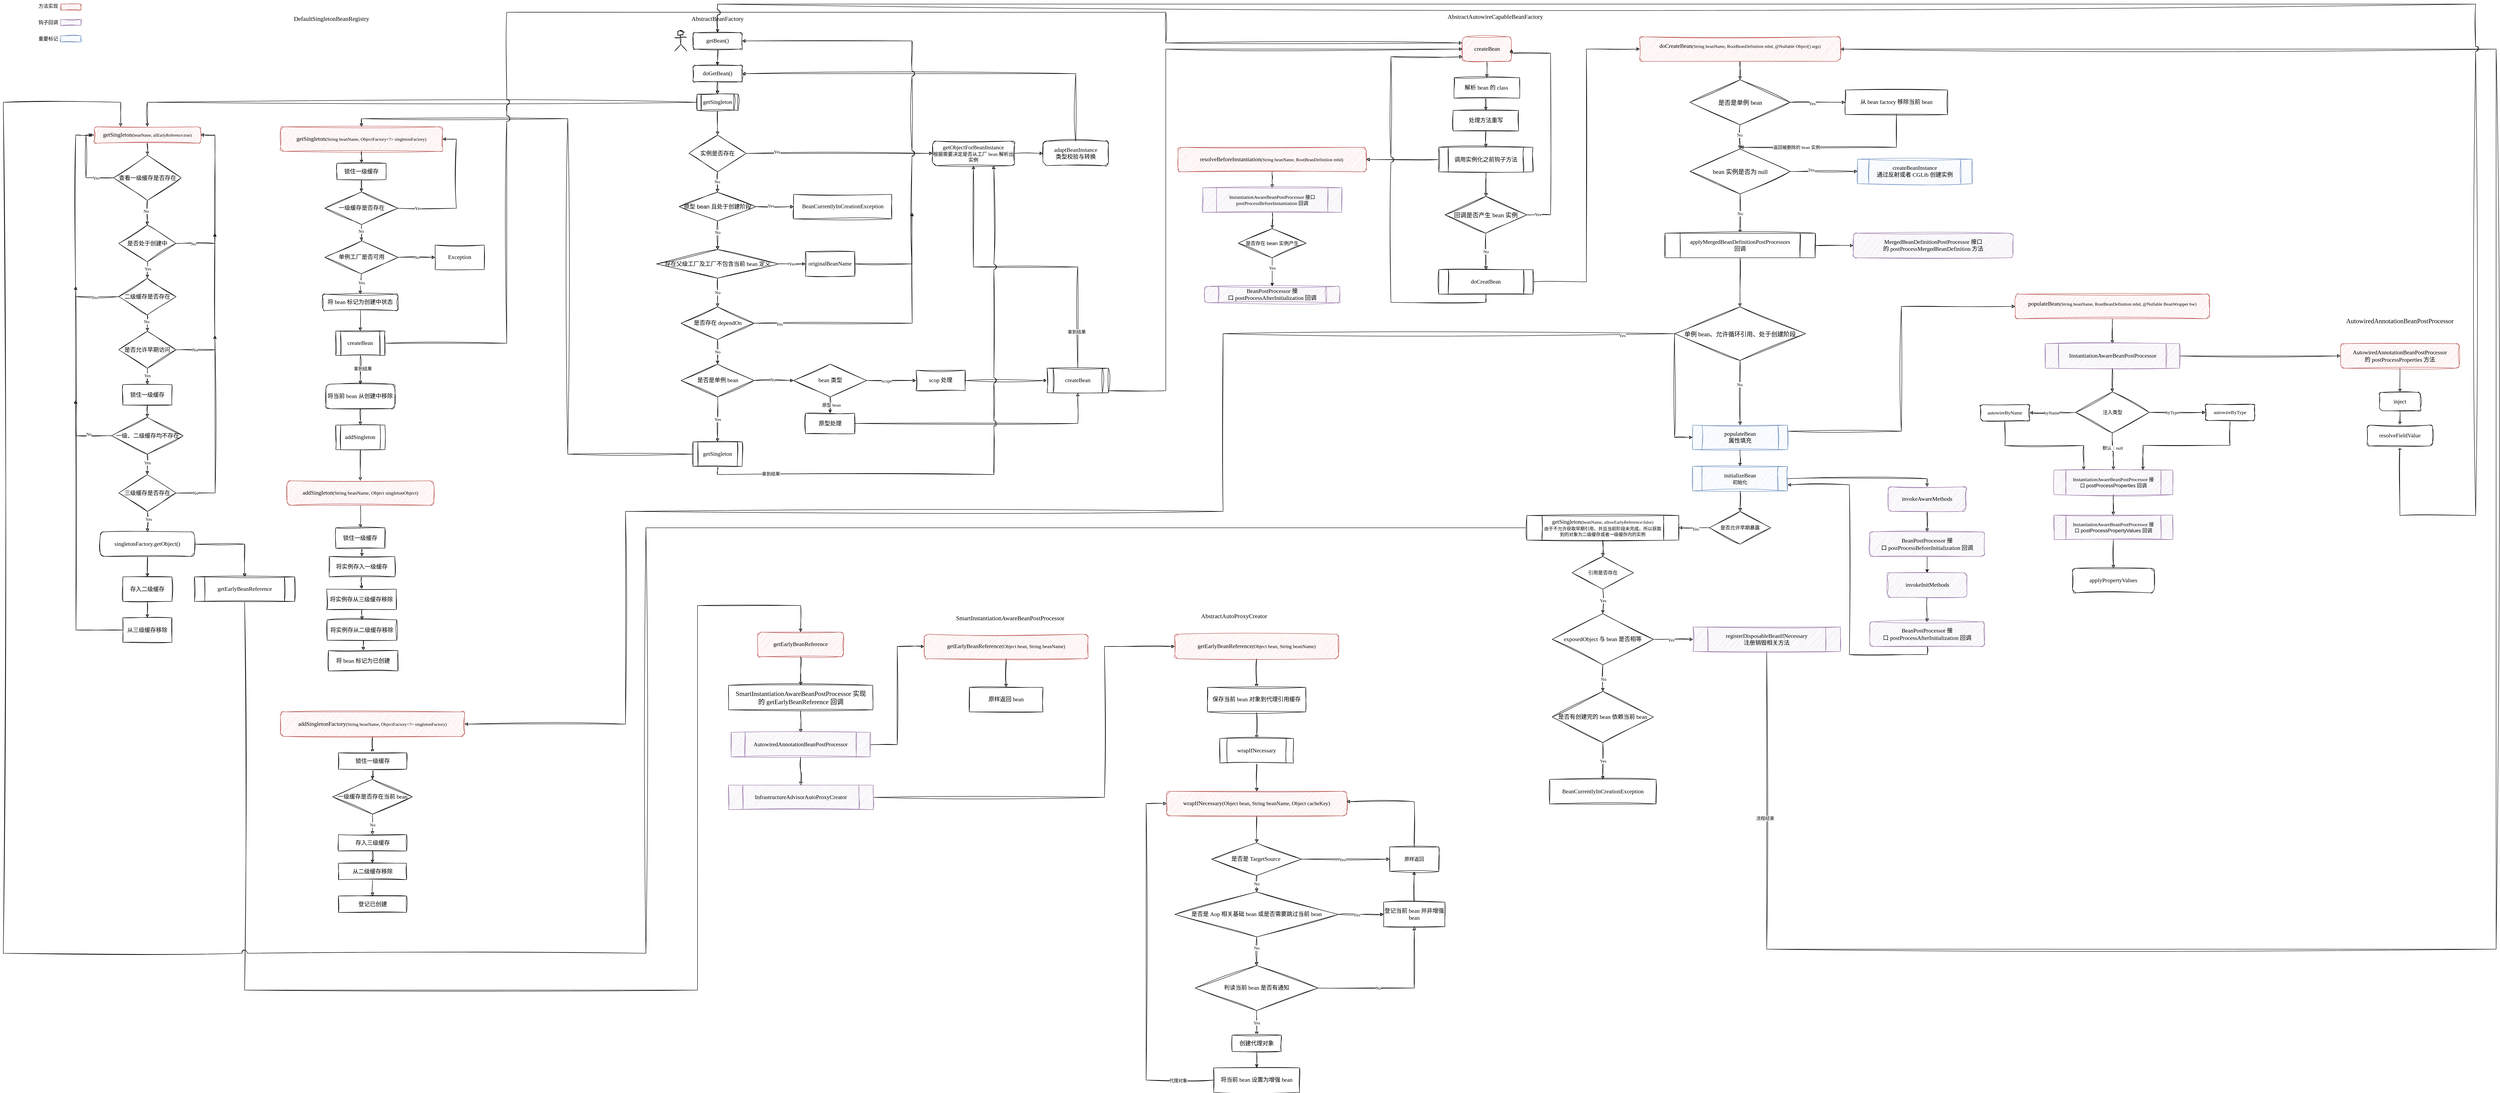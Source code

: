 <mxfile version="22.1.21" type="device">
  <diagram id="C5RBs43oDa-KdzZeNtuy" name="Page-1">
    <mxGraphModel dx="6149" dy="3370" grid="1" gridSize="10" guides="1" tooltips="1" connect="1" arrows="1" fold="1" page="1" pageScale="1" pageWidth="827" pageHeight="1169" math="0" shadow="0">
      <root>
        <mxCell id="WIyWlLk6GJQsqaUBKTNV-0" />
        <mxCell id="WIyWlLk6GJQsqaUBKTNV-1" parent="WIyWlLk6GJQsqaUBKTNV-0" />
        <mxCell id="NqXv0ei1hqFi60krSDiM-1" style="edgeStyle=orthogonalEdgeStyle;rounded=0;orthogonalLoop=1;jettySize=auto;html=1;exitX=0.5;exitY=1;exitDx=0;exitDy=0;sketch=1;curveFitting=1;jiggle=2;" parent="WIyWlLk6GJQsqaUBKTNV-1" source="WIyWlLk6GJQsqaUBKTNV-3" target="NqXv0ei1hqFi60krSDiM-0" edge="1">
          <mxGeometry relative="1" as="geometry" />
        </mxCell>
        <mxCell id="WIyWlLk6GJQsqaUBKTNV-3" value="&lt;font style=&quot;font-size: 14px;&quot; face=&quot;Comic Sans MS&quot;&gt;getBean()&lt;/font&gt;" style="rounded=1;whiteSpace=wrap;html=1;fontSize=12;glass=0;strokeWidth=1;shadow=0;sketch=1;curveFitting=1;jiggle=2;" parent="WIyWlLk6GJQsqaUBKTNV-1" vertex="1">
          <mxGeometry x="505" y="80" width="120" height="40" as="geometry" />
        </mxCell>
        <mxCell id="NqXv0ei1hqFi60krSDiM-5" style="edgeStyle=orthogonalEdgeStyle;rounded=0;orthogonalLoop=1;jettySize=auto;html=1;exitX=0;exitY=0.5;exitDx=0;exitDy=0;entryX=0.5;entryY=0;entryDx=0;entryDy=0;sketch=1;curveFitting=1;jiggle=2;" parent="WIyWlLk6GJQsqaUBKTNV-1" source="NqXv0ei1hqFi60krSDiM-6" target="NqXv0ei1hqFi60krSDiM-9" edge="1">
          <mxGeometry relative="1" as="geometry">
            <mxPoint x="-495" y="250" as="targetPoint" />
          </mxGeometry>
        </mxCell>
        <mxCell id="NqXv0ei1hqFi60krSDiM-7" style="edgeStyle=orthogonalEdgeStyle;rounded=0;orthogonalLoop=1;jettySize=auto;html=1;exitX=0.5;exitY=1;exitDx=0;exitDy=0;entryX=0.5;entryY=0;entryDx=0;entryDy=0;sketch=1;curveFitting=1;jiggle=2;" parent="WIyWlLk6GJQsqaUBKTNV-1" source="NqXv0ei1hqFi60krSDiM-0" target="NqXv0ei1hqFi60krSDiM-6" edge="1">
          <mxGeometry relative="1" as="geometry" />
        </mxCell>
        <mxCell id="NqXv0ei1hqFi60krSDiM-0" value="&lt;font style=&quot;font-size: 14px;&quot; face=&quot;Comic Sans MS&quot;&gt;doGetBean()&lt;/font&gt;" style="rounded=1;whiteSpace=wrap;html=1;fontSize=12;glass=0;strokeWidth=1;shadow=0;sketch=1;curveFitting=1;jiggle=2;" parent="WIyWlLk6GJQsqaUBKTNV-1" vertex="1">
          <mxGeometry x="505" y="160" width="120" height="40" as="geometry" />
        </mxCell>
        <mxCell id="NqXv0ei1hqFi60krSDiM-2" value="&lt;font face=&quot;Comic Sans MS&quot; style=&quot;font-size: 15px;&quot;&gt;AbstractBeanFactory&lt;/font&gt;" style="text;html=1;strokeColor=none;fillColor=none;align=center;verticalAlign=middle;whiteSpace=wrap;rounded=0;" parent="WIyWlLk6GJQsqaUBKTNV-1" vertex="1">
          <mxGeometry x="480" y="30" width="170" height="30" as="geometry" />
        </mxCell>
        <mxCell id="NqXv0ei1hqFi60krSDiM-65" style="edgeStyle=orthogonalEdgeStyle;rounded=0;orthogonalLoop=1;jettySize=auto;html=1;exitX=0.5;exitY=1;exitDx=0;exitDy=0;sketch=1;curveFitting=1;jiggle=2;entryX=0.5;entryY=0;entryDx=0;entryDy=0;" parent="WIyWlLk6GJQsqaUBKTNV-1" source="NqXv0ei1hqFi60krSDiM-6" target="NqXv0ei1hqFi60krSDiM-66" edge="1">
          <mxGeometry relative="1" as="geometry">
            <mxPoint x="564.667" y="330" as="targetPoint" />
          </mxGeometry>
        </mxCell>
        <mxCell id="NqXv0ei1hqFi60krSDiM-6" value="&lt;font face=&quot;Comic Sans MS&quot; style=&quot;font-size: 14px;&quot;&gt;getSingleton&lt;/font&gt;" style="shape=process;whiteSpace=wrap;html=1;backgroundOutline=1;sketch=1;curveFitting=1;jiggle=2;" parent="WIyWlLk6GJQsqaUBKTNV-1" vertex="1">
          <mxGeometry x="515" y="230" width="100" height="40" as="geometry" />
        </mxCell>
        <mxCell id="NqXv0ei1hqFi60krSDiM-16" style="edgeStyle=orthogonalEdgeStyle;rounded=0;orthogonalLoop=1;jettySize=auto;html=1;exitX=0.5;exitY=1;exitDx=0;exitDy=0;entryX=0.5;entryY=0;entryDx=0;entryDy=0;sketch=1;curveFitting=1;jiggle=2;" parent="WIyWlLk6GJQsqaUBKTNV-1" source="NqXv0ei1hqFi60krSDiM-9" target="NqXv0ei1hqFi60krSDiM-17" edge="1">
          <mxGeometry relative="1" as="geometry">
            <mxPoint x="-828" y="370.0" as="targetPoint" />
          </mxGeometry>
        </mxCell>
        <mxCell id="NqXv0ei1hqFi60krSDiM-9" value="&lt;font style=&quot;&quot; face=&quot;Comic Sans MS&quot;&gt;&lt;font style=&quot;font-size: 14px;&quot;&gt;getSingleton&lt;/font&gt;&lt;span style=&quot;font-size: 11px;&quot;&gt;(&lt;/span&gt;&lt;font style=&quot;font-size: 10px;&quot;&gt;beanName, allEarlyReference:true&lt;/font&gt;&lt;span style=&quot;font-size: 11px;&quot;&gt;)&lt;/span&gt;&lt;/font&gt;" style="rounded=1;whiteSpace=wrap;html=1;fontSize=12;glass=0;strokeWidth=1;shadow=0;sketch=1;curveFitting=1;jiggle=2;fillColor=#f8cecc;strokeColor=#b85450;" parent="WIyWlLk6GJQsqaUBKTNV-1" vertex="1">
          <mxGeometry x="-958" y="310" width="260" height="40" as="geometry" />
        </mxCell>
        <mxCell id="NqXv0ei1hqFi60krSDiM-11" value="&lt;font style=&quot;font-size: 15px;&quot; face=&quot;Comic Sans MS&quot;&gt;DefaultSingletonBeanRegistry&lt;/font&gt;" style="text;html=1;strokeColor=none;fillColor=none;align=center;verticalAlign=middle;whiteSpace=wrap;rounded=0;" parent="WIyWlLk6GJQsqaUBKTNV-1" vertex="1">
          <mxGeometry x="-463" y="30" width="170" height="30" as="geometry" />
        </mxCell>
        <mxCell id="NqXv0ei1hqFi60krSDiM-18" style="edgeStyle=orthogonalEdgeStyle;rounded=0;orthogonalLoop=1;jettySize=auto;html=1;exitX=0;exitY=0.5;exitDx=0;exitDy=0;entryX=0;entryY=0.5;entryDx=0;entryDy=0;sketch=1;curveFitting=1;jiggle=2;" parent="WIyWlLk6GJQsqaUBKTNV-1" source="NqXv0ei1hqFi60krSDiM-17" target="NqXv0ei1hqFi60krSDiM-9" edge="1">
          <mxGeometry relative="1" as="geometry" />
        </mxCell>
        <mxCell id="NqXv0ei1hqFi60krSDiM-19" value="&lt;font face=&quot;Comic Sans MS&quot;&gt;Yes&lt;/font&gt;" style="edgeLabel;html=1;align=center;verticalAlign=middle;resizable=0;points=[];" parent="NqXv0ei1hqFi60krSDiM-18" vertex="1" connectable="0">
          <mxGeometry x="-0.546" relative="1" as="geometry">
            <mxPoint as="offset" />
          </mxGeometry>
        </mxCell>
        <mxCell id="NqXv0ei1hqFi60krSDiM-20" style="edgeStyle=orthogonalEdgeStyle;rounded=0;orthogonalLoop=1;jettySize=auto;html=1;exitX=0.5;exitY=1;exitDx=0;exitDy=0;sketch=1;curveFitting=1;jiggle=2;entryX=0.5;entryY=0;entryDx=0;entryDy=0;" parent="WIyWlLk6GJQsqaUBKTNV-1" source="NqXv0ei1hqFi60krSDiM-17" target="NqXv0ei1hqFi60krSDiM-22" edge="1">
          <mxGeometry relative="1" as="geometry">
            <mxPoint x="-827.615" y="570" as="targetPoint" />
          </mxGeometry>
        </mxCell>
        <mxCell id="NqXv0ei1hqFi60krSDiM-21" value="&lt;font face=&quot;Comic Sans MS&quot;&gt;No&lt;/font&gt;" style="edgeLabel;html=1;align=center;verticalAlign=middle;resizable=0;points=[];" parent="NqXv0ei1hqFi60krSDiM-20" vertex="1" connectable="0">
          <mxGeometry x="-0.156" y="-3" relative="1" as="geometry">
            <mxPoint as="offset" />
          </mxGeometry>
        </mxCell>
        <mxCell id="NqXv0ei1hqFi60krSDiM-17" value="&lt;font style=&quot;font-size: 14px;&quot;&gt;查看一级缓存是否存在&lt;/font&gt;" style="rhombus;whiteSpace=wrap;html=1;sketch=1;curveFitting=1;jiggle=2;" parent="WIyWlLk6GJQsqaUBKTNV-1" vertex="1">
          <mxGeometry x="-910.5" y="379" width="165" height="111" as="geometry" />
        </mxCell>
        <mxCell id="NqXv0ei1hqFi60krSDiM-23" style="edgeStyle=orthogonalEdgeStyle;rounded=0;orthogonalLoop=1;jettySize=auto;html=1;exitX=1;exitY=0.5;exitDx=0;exitDy=0;entryX=1;entryY=0.5;entryDx=0;entryDy=0;sketch=1;curveFitting=1;jiggle=2;" parent="WIyWlLk6GJQsqaUBKTNV-1" source="NqXv0ei1hqFi60krSDiM-22" target="NqXv0ei1hqFi60krSDiM-9" edge="1">
          <mxGeometry relative="1" as="geometry">
            <Array as="points">
              <mxPoint x="-663" y="595" />
              <mxPoint x="-663" y="330" />
            </Array>
          </mxGeometry>
        </mxCell>
        <mxCell id="NqXv0ei1hqFi60krSDiM-24" value="&lt;font face=&quot;Comic Sans MS&quot;&gt;No&lt;/font&gt;" style="edgeLabel;html=1;align=center;verticalAlign=middle;resizable=0;points=[];" parent="NqXv0ei1hqFi60krSDiM-23" vertex="1" connectable="0">
          <mxGeometry x="-0.787" y="-1" relative="1" as="geometry">
            <mxPoint as="offset" />
          </mxGeometry>
        </mxCell>
        <mxCell id="NqXv0ei1hqFi60krSDiM-42" style="edgeStyle=orthogonalEdgeStyle;rounded=0;orthogonalLoop=1;jettySize=auto;html=1;exitX=0.5;exitY=1;exitDx=0;exitDy=0;entryX=0.5;entryY=0;entryDx=0;entryDy=0;sketch=1;curveFitting=1;jiggle=2;" parent="WIyWlLk6GJQsqaUBKTNV-1" source="NqXv0ei1hqFi60krSDiM-22" target="NqXv0ei1hqFi60krSDiM-27" edge="1">
          <mxGeometry relative="1" as="geometry" />
        </mxCell>
        <mxCell id="NqXv0ei1hqFi60krSDiM-43" value="&lt;font face=&quot;Comic Sans MS&quot;&gt;Yes&lt;/font&gt;" style="edgeLabel;html=1;align=center;verticalAlign=middle;resizable=0;points=[];" parent="NqXv0ei1hqFi60krSDiM-42" vertex="1" connectable="0">
          <mxGeometry x="-0.144" y="1" relative="1" as="geometry">
            <mxPoint as="offset" />
          </mxGeometry>
        </mxCell>
        <mxCell id="NqXv0ei1hqFi60krSDiM-22" value="&lt;font style=&quot;font-size: 14px;&quot;&gt;是否处于创建中&lt;/font&gt;" style="rhombus;whiteSpace=wrap;html=1;sketch=1;curveFitting=1;jiggle=2;" parent="WIyWlLk6GJQsqaUBKTNV-1" vertex="1">
          <mxGeometry x="-898" y="550" width="140" height="90" as="geometry" />
        </mxCell>
        <mxCell id="NqXv0ei1hqFi60krSDiM-28" style="edgeStyle=orthogonalEdgeStyle;rounded=0;orthogonalLoop=1;jettySize=auto;html=1;exitX=0;exitY=0.5;exitDx=0;exitDy=0;sketch=1;curveFitting=1;jiggle=2;" parent="WIyWlLk6GJQsqaUBKTNV-1" source="NqXv0ei1hqFi60krSDiM-27" edge="1">
          <mxGeometry relative="1" as="geometry">
            <mxPoint x="-963" y="330" as="targetPoint" />
            <Array as="points">
              <mxPoint x="-1003" y="725" />
              <mxPoint x="-1003" y="330" />
            </Array>
          </mxGeometry>
        </mxCell>
        <mxCell id="NqXv0ei1hqFi60krSDiM-29" value="&lt;font face=&quot;Comic Sans MS&quot;&gt;Yes&lt;/font&gt;" style="edgeLabel;html=1;align=center;verticalAlign=middle;resizable=0;points=[];" parent="NqXv0ei1hqFi60krSDiM-28" vertex="1" connectable="0">
          <mxGeometry x="-0.779" y="2" relative="1" as="geometry">
            <mxPoint as="offset" />
          </mxGeometry>
        </mxCell>
        <mxCell id="NqXv0ei1hqFi60krSDiM-45" style="edgeStyle=orthogonalEdgeStyle;rounded=0;orthogonalLoop=1;jettySize=auto;html=1;exitX=0.5;exitY=1;exitDx=0;exitDy=0;entryX=0.5;entryY=0;entryDx=0;entryDy=0;sketch=1;curveFitting=1;jiggle=2;" parent="WIyWlLk6GJQsqaUBKTNV-1" source="NqXv0ei1hqFi60krSDiM-27" target="NqXv0ei1hqFi60krSDiM-31" edge="1">
          <mxGeometry relative="1" as="geometry" />
        </mxCell>
        <mxCell id="NqXv0ei1hqFi60krSDiM-46" value="&lt;font face=&quot;Comic Sans MS&quot;&gt;No&lt;/font&gt;" style="edgeLabel;html=1;align=center;verticalAlign=middle;resizable=0;points=[];" parent="NqXv0ei1hqFi60krSDiM-45" vertex="1" connectable="0">
          <mxGeometry x="-0.212" y="-2" relative="1" as="geometry">
            <mxPoint as="offset" />
          </mxGeometry>
        </mxCell>
        <mxCell id="NqXv0ei1hqFi60krSDiM-27" value="&lt;font style=&quot;font-size: 14px;&quot;&gt;二级缓存是否存在&lt;/font&gt;" style="rhombus;whiteSpace=wrap;html=1;sketch=1;curveFitting=1;jiggle=2;" parent="WIyWlLk6GJQsqaUBKTNV-1" vertex="1">
          <mxGeometry x="-898" y="680" width="140" height="90" as="geometry" />
        </mxCell>
        <mxCell id="NqXv0ei1hqFi60krSDiM-32" style="edgeStyle=orthogonalEdgeStyle;rounded=0;orthogonalLoop=1;jettySize=auto;html=1;exitX=1;exitY=0.5;exitDx=0;exitDy=0;sketch=1;curveFitting=1;jiggle=2;" parent="WIyWlLk6GJQsqaUBKTNV-1" source="NqXv0ei1hqFi60krSDiM-31" edge="1">
          <mxGeometry relative="1" as="geometry">
            <mxPoint x="-663" y="570" as="targetPoint" />
          </mxGeometry>
        </mxCell>
        <mxCell id="NqXv0ei1hqFi60krSDiM-35" value="&lt;font face=&quot;Comic Sans MS&quot;&gt;No&lt;/font&gt;" style="edgeLabel;html=1;align=center;verticalAlign=middle;resizable=0;points=[];" parent="NqXv0ei1hqFi60krSDiM-32" vertex="1" connectable="0">
          <mxGeometry x="-0.758" relative="1" as="geometry">
            <mxPoint as="offset" />
          </mxGeometry>
        </mxCell>
        <mxCell id="NqXv0ei1hqFi60krSDiM-39" style="edgeStyle=orthogonalEdgeStyle;rounded=0;orthogonalLoop=1;jettySize=auto;html=1;exitX=0.5;exitY=1;exitDx=0;exitDy=0;sketch=1;curveFitting=1;jiggle=2;" parent="WIyWlLk6GJQsqaUBKTNV-1" source="NqXv0ei1hqFi60krSDiM-31" target="NqXv0ei1hqFi60krSDiM-38" edge="1">
          <mxGeometry relative="1" as="geometry" />
        </mxCell>
        <mxCell id="NqXv0ei1hqFi60krSDiM-40" value="&lt;font face=&quot;Comic Sans MS&quot;&gt;Yes&lt;/font&gt;" style="edgeLabel;html=1;align=center;verticalAlign=middle;resizable=0;points=[];" parent="NqXv0ei1hqFi60krSDiM-39" vertex="1" connectable="0">
          <mxGeometry x="-0.098" relative="1" as="geometry">
            <mxPoint as="offset" />
          </mxGeometry>
        </mxCell>
        <mxCell id="NqXv0ei1hqFi60krSDiM-31" value="&lt;font style=&quot;font-size: 14px;&quot;&gt;是否允许早期访问&lt;/font&gt;" style="rhombus;whiteSpace=wrap;html=1;sketch=1;curveFitting=1;jiggle=2;" parent="WIyWlLk6GJQsqaUBKTNV-1" vertex="1">
          <mxGeometry x="-898" y="810" width="140" height="90" as="geometry" />
        </mxCell>
        <mxCell id="NqXv0ei1hqFi60krSDiM-47" style="edgeStyle=orthogonalEdgeStyle;rounded=0;orthogonalLoop=1;jettySize=auto;html=1;exitX=0.5;exitY=1;exitDx=0;exitDy=0;entryX=0.5;entryY=0;entryDx=0;entryDy=0;sketch=1;curveFitting=1;jiggle=2;" parent="WIyWlLk6GJQsqaUBKTNV-1" source="NqXv0ei1hqFi60krSDiM-38" target="NqXv0ei1hqFi60krSDiM-48" edge="1">
          <mxGeometry relative="1" as="geometry">
            <mxPoint x="-828.333" y="1020" as="targetPoint" />
          </mxGeometry>
        </mxCell>
        <mxCell id="NqXv0ei1hqFi60krSDiM-38" value="&lt;font style=&quot;font-size: 14px;&quot;&gt;锁住一级缓存&lt;/font&gt;" style="rounded=0;whiteSpace=wrap;html=1;sketch=1;curveFitting=1;jiggle=2;" parent="WIyWlLk6GJQsqaUBKTNV-1" vertex="1">
          <mxGeometry x="-888" y="940" width="120" height="50" as="geometry" />
        </mxCell>
        <mxCell id="NqXv0ei1hqFi60krSDiM-49" style="edgeStyle=orthogonalEdgeStyle;rounded=0;orthogonalLoop=1;jettySize=auto;html=1;exitX=0;exitY=0.5;exitDx=0;exitDy=0;sketch=1;curveFitting=1;jiggle=2;" parent="WIyWlLk6GJQsqaUBKTNV-1" source="NqXv0ei1hqFi60krSDiM-48" edge="1">
          <mxGeometry relative="1" as="geometry">
            <mxPoint x="-1003" y="700" as="targetPoint" />
          </mxGeometry>
        </mxCell>
        <mxCell id="NqXv0ei1hqFi60krSDiM-50" value="&lt;font face=&quot;Comic Sans MS&quot;&gt;No&lt;/font&gt;" style="edgeLabel;html=1;align=center;verticalAlign=middle;resizable=0;points=[];" parent="NqXv0ei1hqFi60krSDiM-49" vertex="1" connectable="0">
          <mxGeometry x="-0.754" y="-4" relative="1" as="geometry">
            <mxPoint as="offset" />
          </mxGeometry>
        </mxCell>
        <mxCell id="NqXv0ei1hqFi60krSDiM-51" style="edgeStyle=orthogonalEdgeStyle;rounded=0;orthogonalLoop=1;jettySize=auto;html=1;exitX=0.5;exitY=1;exitDx=0;exitDy=0;sketch=1;curveFitting=1;jiggle=2;" parent="WIyWlLk6GJQsqaUBKTNV-1" source="NqXv0ei1hqFi60krSDiM-48" edge="1">
          <mxGeometry relative="1" as="geometry">
            <mxPoint x="-828.333" y="1160" as="targetPoint" />
          </mxGeometry>
        </mxCell>
        <mxCell id="NqXv0ei1hqFi60krSDiM-52" value="&lt;font face=&quot;Comic Sans MS&quot;&gt;Yes&lt;/font&gt;" style="edgeLabel;html=1;align=center;verticalAlign=middle;resizable=0;points=[];" parent="NqXv0ei1hqFi60krSDiM-51" vertex="1" connectable="0">
          <mxGeometry x="-0.173" relative="1" as="geometry">
            <mxPoint as="offset" />
          </mxGeometry>
        </mxCell>
        <mxCell id="NqXv0ei1hqFi60krSDiM-48" value="&lt;font style=&quot;font-size: 14px;&quot;&gt;一级、二级缓存均不存在&lt;/font&gt;" style="rhombus;whiteSpace=wrap;html=1;sketch=1;curveFitting=1;jiggle=2;" parent="WIyWlLk6GJQsqaUBKTNV-1" vertex="1">
          <mxGeometry x="-915.5" y="1020" width="175" height="90" as="geometry" />
        </mxCell>
        <mxCell id="NqXv0ei1hqFi60krSDiM-54" style="edgeStyle=orthogonalEdgeStyle;rounded=0;orthogonalLoop=1;jettySize=auto;html=1;exitX=1;exitY=0.5;exitDx=0;exitDy=0;sketch=1;curveFitting=1;jiggle=2;" parent="WIyWlLk6GJQsqaUBKTNV-1" source="NqXv0ei1hqFi60krSDiM-53" edge="1">
          <mxGeometry relative="1" as="geometry">
            <mxPoint x="-663" y="820" as="targetPoint" />
          </mxGeometry>
        </mxCell>
        <mxCell id="NqXv0ei1hqFi60krSDiM-55" value="&lt;font face=&quot;Comic Sans MS&quot;&gt;No&lt;/font&gt;" style="edgeLabel;html=1;align=center;verticalAlign=middle;resizable=0;points=[];" parent="NqXv0ei1hqFi60krSDiM-54" vertex="1" connectable="0">
          <mxGeometry x="-0.807" relative="1" as="geometry">
            <mxPoint as="offset" />
          </mxGeometry>
        </mxCell>
        <mxCell id="NqXv0ei1hqFi60krSDiM-56" style="edgeStyle=orthogonalEdgeStyle;rounded=0;orthogonalLoop=1;jettySize=auto;html=1;exitX=0.5;exitY=1;exitDx=0;exitDy=0;sketch=1;curveFitting=1;jiggle=2;entryX=0.5;entryY=0;entryDx=0;entryDy=0;" parent="WIyWlLk6GJQsqaUBKTNV-1" source="NqXv0ei1hqFi60krSDiM-53" target="NqXv0ei1hqFi60krSDiM-59" edge="1">
          <mxGeometry relative="1" as="geometry">
            <mxPoint x="-828.333" y="1290" as="targetPoint" />
          </mxGeometry>
        </mxCell>
        <mxCell id="NqXv0ei1hqFi60krSDiM-57" value="&lt;font face=&quot;Comic Sans MS&quot;&gt;Yes&lt;/font&gt;" style="edgeLabel;html=1;align=center;verticalAlign=middle;resizable=0;points=[];" parent="NqXv0ei1hqFi60krSDiM-56" vertex="1" connectable="0">
          <mxGeometry x="-0.257" y="3" relative="1" as="geometry">
            <mxPoint as="offset" />
          </mxGeometry>
        </mxCell>
        <mxCell id="NqXv0ei1hqFi60krSDiM-53" value="&lt;font style=&quot;font-size: 14px;&quot;&gt;三级缓存是否存在&lt;/font&gt;" style="rhombus;whiteSpace=wrap;html=1;sketch=1;curveFitting=1;jiggle=2;" parent="WIyWlLk6GJQsqaUBKTNV-1" vertex="1">
          <mxGeometry x="-898" y="1160" width="140" height="90" as="geometry" />
        </mxCell>
        <mxCell id="NqXv0ei1hqFi60krSDiM-60" style="edgeStyle=orthogonalEdgeStyle;rounded=0;orthogonalLoop=1;jettySize=auto;html=1;exitX=0.5;exitY=1;exitDx=0;exitDy=0;sketch=1;curveFitting=1;jiggle=2;entryX=0.5;entryY=0;entryDx=0;entryDy=0;" parent="WIyWlLk6GJQsqaUBKTNV-1" source="NqXv0ei1hqFi60krSDiM-59" target="NqXv0ei1hqFi60krSDiM-61" edge="1">
          <mxGeometry relative="1" as="geometry">
            <mxPoint x="-828.333" y="1400" as="targetPoint" />
          </mxGeometry>
        </mxCell>
        <mxCell id="w9YTLLDqz4IBOpA_Bn1p-30" style="edgeStyle=orthogonalEdgeStyle;rounded=0;orthogonalLoop=1;jettySize=auto;html=1;exitX=1;exitY=0.5;exitDx=0;exitDy=0;sketch=1;curveFitting=1;jiggle=2;entryX=0.5;entryY=0;entryDx=0;entryDy=0;" parent="WIyWlLk6GJQsqaUBKTNV-1" source="NqXv0ei1hqFi60krSDiM-59" target="w9YTLLDqz4IBOpA_Bn1p-42" edge="1">
          <mxGeometry relative="1" as="geometry">
            <mxPoint x="-603" y="1680" as="targetPoint" />
          </mxGeometry>
        </mxCell>
        <mxCell id="NqXv0ei1hqFi60krSDiM-59" value="&lt;font face=&quot;Comic Sans MS&quot; style=&quot;font-size: 14px;&quot;&gt;singletonFactory.getObject()&lt;/font&gt;" style="rounded=1;whiteSpace=wrap;html=1;sketch=1;curveFitting=1;jiggle=2;" parent="WIyWlLk6GJQsqaUBKTNV-1" vertex="1">
          <mxGeometry x="-943" y="1300" width="230" height="60" as="geometry" />
        </mxCell>
        <mxCell id="NqXv0ei1hqFi60krSDiM-63" style="edgeStyle=orthogonalEdgeStyle;rounded=0;orthogonalLoop=1;jettySize=auto;html=1;exitX=0.5;exitY=1;exitDx=0;exitDy=0;entryX=0.5;entryY=0;entryDx=0;entryDy=0;sketch=1;curveFitting=1;jiggle=2;" parent="WIyWlLk6GJQsqaUBKTNV-1" source="NqXv0ei1hqFi60krSDiM-61" target="NqXv0ei1hqFi60krSDiM-62" edge="1">
          <mxGeometry relative="1" as="geometry" />
        </mxCell>
        <mxCell id="NqXv0ei1hqFi60krSDiM-61" value="&lt;font style=&quot;font-size: 14px;&quot;&gt;存入二级缓存&lt;/font&gt;" style="rounded=0;whiteSpace=wrap;html=1;sketch=1;curveFitting=1;jiggle=2;" parent="WIyWlLk6GJQsqaUBKTNV-1" vertex="1">
          <mxGeometry x="-888" y="1410" width="120" height="60" as="geometry" />
        </mxCell>
        <mxCell id="NqXv0ei1hqFi60krSDiM-64" style="edgeStyle=orthogonalEdgeStyle;rounded=0;orthogonalLoop=1;jettySize=auto;html=1;exitX=0;exitY=0.5;exitDx=0;exitDy=0;sketch=1;curveFitting=1;jiggle=2;" parent="WIyWlLk6GJQsqaUBKTNV-1" source="NqXv0ei1hqFi60krSDiM-62" edge="1">
          <mxGeometry relative="1" as="geometry">
            <mxPoint x="-1003" y="978.333" as="targetPoint" />
          </mxGeometry>
        </mxCell>
        <mxCell id="NqXv0ei1hqFi60krSDiM-62" value="&lt;font style=&quot;font-size: 14px;&quot;&gt;从三级缓存移除&lt;/font&gt;" style="rounded=0;whiteSpace=wrap;html=1;sketch=1;curveFitting=1;jiggle=2;" parent="WIyWlLk6GJQsqaUBKTNV-1" vertex="1">
          <mxGeometry x="-888" y="1510" width="120" height="60" as="geometry" />
        </mxCell>
        <mxCell id="NqXv0ei1hqFi60krSDiM-67" style="edgeStyle=orthogonalEdgeStyle;rounded=0;orthogonalLoop=1;jettySize=auto;html=1;exitX=1;exitY=0.5;exitDx=0;exitDy=0;sketch=1;curveFitting=1;jiggle=2;entryX=0;entryY=0.5;entryDx=0;entryDy=0;" parent="WIyWlLk6GJQsqaUBKTNV-1" source="NqXv0ei1hqFi60krSDiM-66" target="NqXv0ei1hqFi60krSDiM-73" edge="1">
          <mxGeometry relative="1" as="geometry">
            <mxPoint x="690" y="460" as="targetPoint" />
          </mxGeometry>
        </mxCell>
        <mxCell id="NqXv0ei1hqFi60krSDiM-114" value="&lt;font face=&quot;Comic Sans MS&quot;&gt;Yes&lt;/font&gt;" style="edgeLabel;html=1;align=center;verticalAlign=middle;resizable=0;points=[];" parent="NqXv0ei1hqFi60krSDiM-67" vertex="1" connectable="0">
          <mxGeometry x="-0.67" y="4" relative="1" as="geometry">
            <mxPoint as="offset" />
          </mxGeometry>
        </mxCell>
        <mxCell id="NqXv0ei1hqFi60krSDiM-69" style="edgeStyle=orthogonalEdgeStyle;rounded=0;orthogonalLoop=1;jettySize=auto;html=1;exitX=0.5;exitY=1;exitDx=0;exitDy=0;sketch=1;curveFitting=1;jiggle=2;entryX=0.5;entryY=0;entryDx=0;entryDy=0;" parent="WIyWlLk6GJQsqaUBKTNV-1" source="NqXv0ei1hqFi60krSDiM-66" target="NqXv0ei1hqFi60krSDiM-75" edge="1">
          <mxGeometry relative="1" as="geometry">
            <mxPoint x="565.2" y="480" as="targetPoint" />
          </mxGeometry>
        </mxCell>
        <mxCell id="NqXv0ei1hqFi60krSDiM-70" value="&lt;font face=&quot;Comic Sans MS&quot;&gt;No&lt;/font&gt;" style="edgeLabel;html=1;align=center;verticalAlign=middle;resizable=0;points=[];" parent="NqXv0ei1hqFi60krSDiM-69" vertex="1" connectable="0">
          <mxGeometry x="-0.063" y="-1" relative="1" as="geometry">
            <mxPoint as="offset" />
          </mxGeometry>
        </mxCell>
        <mxCell id="NqXv0ei1hqFi60krSDiM-66" value="&lt;font style=&quot;font-size: 14px;&quot;&gt;实例是否存在&lt;/font&gt;" style="rhombus;whiteSpace=wrap;html=1;sketch=1;curveFitting=1;jiggle=2;" parent="WIyWlLk6GJQsqaUBKTNV-1" vertex="1">
          <mxGeometry x="495" y="330" width="140" height="90" as="geometry" />
        </mxCell>
        <mxCell id="NqXv0ei1hqFi60krSDiM-72" style="edgeStyle=orthogonalEdgeStyle;rounded=0;orthogonalLoop=1;jettySize=auto;html=1;exitX=0.5;exitY=0;exitDx=0;exitDy=0;entryX=1;entryY=0.5;entryDx=0;entryDy=0;sketch=1;curveFitting=1;jiggle=2;" parent="WIyWlLk6GJQsqaUBKTNV-1" source="NqXv0ei1hqFi60krSDiM-71" target="NqXv0ei1hqFi60krSDiM-0" edge="1">
          <mxGeometry relative="1" as="geometry" />
        </mxCell>
        <mxCell id="NqXv0ei1hqFi60krSDiM-71" value="&lt;font style=&quot;font-size: 14px;&quot; face=&quot;Comic Sans MS&quot;&gt;adaptBeanInstance&lt;br&gt;类型校验与转换&lt;br&gt;&lt;/font&gt;" style="rounded=1;whiteSpace=wrap;html=1;sketch=1;curveFitting=1;jiggle=2;" parent="WIyWlLk6GJQsqaUBKTNV-1" vertex="1">
          <mxGeometry x="1360" y="345" width="160" height="60" as="geometry" />
        </mxCell>
        <mxCell id="NqXv0ei1hqFi60krSDiM-74" style="edgeStyle=orthogonalEdgeStyle;rounded=0;orthogonalLoop=1;jettySize=auto;html=1;exitX=1;exitY=0.5;exitDx=0;exitDy=0;entryX=0;entryY=0.5;entryDx=0;entryDy=0;sketch=1;curveFitting=1;jiggle=2;" parent="WIyWlLk6GJQsqaUBKTNV-1" source="NqXv0ei1hqFi60krSDiM-73" target="NqXv0ei1hqFi60krSDiM-71" edge="1">
          <mxGeometry relative="1" as="geometry" />
        </mxCell>
        <mxCell id="NqXv0ei1hqFi60krSDiM-73" value="&lt;font style=&quot;&quot; face=&quot;Comic Sans MS&quot;&gt;&lt;font style=&quot;font-size: 14px;&quot;&gt;getObjectForBeanInstance&lt;br&gt;&lt;/font&gt;根据需要决定是否从工厂 bean 解析出实例&lt;br&gt;&lt;/font&gt;" style="rounded=1;whiteSpace=wrap;html=1;sketch=1;curveFitting=1;jiggle=2;" parent="WIyWlLk6GJQsqaUBKTNV-1" vertex="1">
          <mxGeometry x="1090" y="345" width="200" height="60" as="geometry" />
        </mxCell>
        <mxCell id="NqXv0ei1hqFi60krSDiM-76" style="edgeStyle=orthogonalEdgeStyle;rounded=0;orthogonalLoop=1;jettySize=auto;html=1;exitX=1;exitY=0.5;exitDx=0;exitDy=0;sketch=1;curveFitting=1;jiggle=2;entryX=0;entryY=0.5;entryDx=0;entryDy=0;" parent="WIyWlLk6GJQsqaUBKTNV-1" source="NqXv0ei1hqFi60krSDiM-75" target="NqXv0ei1hqFi60krSDiM-78" edge="1">
          <mxGeometry relative="1" as="geometry">
            <mxPoint x="800.0" y="504.926" as="targetPoint" />
          </mxGeometry>
        </mxCell>
        <mxCell id="NqXv0ei1hqFi60krSDiM-77" value="&lt;font face=&quot;Comic Sans MS&quot;&gt;Yes&lt;/font&gt;" style="edgeLabel;html=1;align=center;verticalAlign=middle;resizable=0;points=[];" parent="NqXv0ei1hqFi60krSDiM-76" vertex="1" connectable="0">
          <mxGeometry x="-0.225" y="2" relative="1" as="geometry">
            <mxPoint as="offset" />
          </mxGeometry>
        </mxCell>
        <mxCell id="NqXv0ei1hqFi60krSDiM-79" style="edgeStyle=orthogonalEdgeStyle;rounded=0;orthogonalLoop=1;jettySize=auto;html=1;exitX=0.5;exitY=1;exitDx=0;exitDy=0;sketch=1;curveFitting=1;jiggle=2;entryX=0.5;entryY=0;entryDx=0;entryDy=0;" parent="WIyWlLk6GJQsqaUBKTNV-1" source="NqXv0ei1hqFi60krSDiM-75" target="NqXv0ei1hqFi60krSDiM-81" edge="1">
          <mxGeometry relative="1" as="geometry">
            <mxPoint x="564.926" y="590" as="targetPoint" />
          </mxGeometry>
        </mxCell>
        <mxCell id="NqXv0ei1hqFi60krSDiM-80" value="&lt;font face=&quot;Comic Sans MS&quot;&gt;No&lt;/font&gt;" style="edgeLabel;html=1;align=center;verticalAlign=middle;resizable=0;points=[];" parent="NqXv0ei1hqFi60krSDiM-79" vertex="1" connectable="0">
          <mxGeometry x="-0.216" relative="1" as="geometry">
            <mxPoint as="offset" />
          </mxGeometry>
        </mxCell>
        <mxCell id="NqXv0ei1hqFi60krSDiM-75" value="&lt;font style=&quot;font-size: 14px;&quot;&gt;原型 bean 且处于创建阶段&lt;/font&gt;" style="rhombus;whiteSpace=wrap;html=1;sketch=1;curveFitting=1;jiggle=2;" parent="WIyWlLk6GJQsqaUBKTNV-1" vertex="1">
          <mxGeometry x="471.26" y="470" width="187.5" height="70" as="geometry" />
        </mxCell>
        <mxCell id="NqXv0ei1hqFi60krSDiM-78" value="&lt;font face=&quot;Comic Sans MS&quot; style=&quot;font-size: 14px;&quot;&gt;BeanCurrentlyInCreationException&lt;/font&gt;" style="rounded=0;whiteSpace=wrap;html=1;sketch=1;curveFitting=1;jiggle=2;" parent="WIyWlLk6GJQsqaUBKTNV-1" vertex="1">
          <mxGeometry x="750.62" y="475" width="240" height="60" as="geometry" />
        </mxCell>
        <mxCell id="NqXv0ei1hqFi60krSDiM-83" value="&lt;font face=&quot;Comic Sans MS&quot;&gt;No&lt;/font&gt;" style="edgeStyle=orthogonalEdgeStyle;rounded=0;orthogonalLoop=1;jettySize=auto;html=1;exitX=0.5;exitY=1;exitDx=0;exitDy=0;sketch=1;curveFitting=1;jiggle=2;entryX=0.5;entryY=0;entryDx=0;entryDy=0;" parent="WIyWlLk6GJQsqaUBKTNV-1" source="NqXv0ei1hqFi60krSDiM-81" target="NqXv0ei1hqFi60krSDiM-87" edge="1">
          <mxGeometry relative="1" as="geometry">
            <mxPoint x="565" y="750" as="targetPoint" />
          </mxGeometry>
        </mxCell>
        <mxCell id="NqXv0ei1hqFi60krSDiM-85" value="&lt;font face=&quot;Comic Sans MS&quot;&gt;Yes&lt;/font&gt;" style="edgeStyle=orthogonalEdgeStyle;rounded=0;orthogonalLoop=1;jettySize=auto;html=1;exitX=1;exitY=0.5;exitDx=0;exitDy=0;sketch=1;curveFitting=1;jiggle=2;entryX=0;entryY=0.5;entryDx=0;entryDy=0;" parent="WIyWlLk6GJQsqaUBKTNV-1" source="NqXv0ei1hqFi60krSDiM-81" target="NqXv0ei1hqFi60krSDiM-86" edge="1">
          <mxGeometry relative="1" as="geometry">
            <mxPoint x="770" y="645" as="targetPoint" />
          </mxGeometry>
        </mxCell>
        <mxCell id="NqXv0ei1hqFi60krSDiM-81" value="&lt;span style=&quot;font-size: 14px;&quot;&gt;存在父级工厂及工厂不包含当前 &lt;font style=&quot;font-size: 14px;&quot; face=&quot;Comic Sans MS&quot;&gt;bean&lt;/font&gt; 定义&lt;/span&gt;" style="rhombus;whiteSpace=wrap;html=1;sketch=1;curveFitting=1;jiggle=2;" parent="WIyWlLk6GJQsqaUBKTNV-1" vertex="1">
          <mxGeometry x="415.63" y="610" width="298.75" height="70" as="geometry" />
        </mxCell>
        <mxCell id="NqXv0ei1hqFi60krSDiM-116" style="edgeStyle=orthogonalEdgeStyle;rounded=0;orthogonalLoop=1;jettySize=auto;html=1;exitX=1;exitY=0.5;exitDx=0;exitDy=0;entryX=1;entryY=0.5;entryDx=0;entryDy=0;sketch=1;curveFitting=1;jiggle=2;jumpStyle=arc;jumpSize=13;" parent="WIyWlLk6GJQsqaUBKTNV-1" source="NqXv0ei1hqFi60krSDiM-86" target="WIyWlLk6GJQsqaUBKTNV-3" edge="1">
          <mxGeometry relative="1" as="geometry">
            <Array as="points">
              <mxPoint x="1040" y="645" />
              <mxPoint x="1040" y="100" />
            </Array>
          </mxGeometry>
        </mxCell>
        <mxCell id="NqXv0ei1hqFi60krSDiM-86" value="&lt;font style=&quot;font-size: 14px;&quot; face=&quot;Comic Sans MS&quot;&gt;originalBeanName&lt;/font&gt;" style="rounded=0;whiteSpace=wrap;html=1;sketch=1;curveFitting=1;jiggle=2;" parent="WIyWlLk6GJQsqaUBKTNV-1" vertex="1">
          <mxGeometry x="780" y="615" width="120" height="60" as="geometry" />
        </mxCell>
        <mxCell id="NqXv0ei1hqFi60krSDiM-91" style="edgeStyle=orthogonalEdgeStyle;rounded=0;orthogonalLoop=1;jettySize=auto;html=1;exitX=0.5;exitY=1;exitDx=0;exitDy=0;sketch=1;curveFitting=1;jiggle=2;" parent="WIyWlLk6GJQsqaUBKTNV-1" source="NqXv0ei1hqFi60krSDiM-87" target="NqXv0ei1hqFi60krSDiM-93" edge="1">
          <mxGeometry relative="1" as="geometry">
            <mxPoint x="565.2" y="880" as="targetPoint" />
          </mxGeometry>
        </mxCell>
        <mxCell id="NqXv0ei1hqFi60krSDiM-92" value="&lt;font face=&quot;Comic Sans MS&quot;&gt;No&lt;/font&gt;" style="edgeLabel;html=1;align=center;verticalAlign=middle;resizable=0;points=[];" parent="NqXv0ei1hqFi60krSDiM-91" vertex="1" connectable="0">
          <mxGeometry x="0.014" y="1" relative="1" as="geometry">
            <mxPoint x="-1" y="-1" as="offset" />
          </mxGeometry>
        </mxCell>
        <mxCell id="NqXv0ei1hqFi60krSDiM-115" style="edgeStyle=orthogonalEdgeStyle;rounded=0;orthogonalLoop=1;jettySize=auto;html=1;exitX=1;exitY=0.5;exitDx=0;exitDy=0;sketch=1;curveFitting=1;jiggle=2;" parent="WIyWlLk6GJQsqaUBKTNV-1" source="NqXv0ei1hqFi60krSDiM-87" edge="1">
          <mxGeometry relative="1" as="geometry">
            <mxPoint x="1040" y="520.0" as="targetPoint" />
          </mxGeometry>
        </mxCell>
        <mxCell id="NqXv0ei1hqFi60krSDiM-117" value="&lt;font face=&quot;Comic Sans MS&quot;&gt;Yes&lt;/font&gt;" style="edgeLabel;html=1;align=center;verticalAlign=middle;resizable=0;points=[];" parent="NqXv0ei1hqFi60krSDiM-115" vertex="1" connectable="0">
          <mxGeometry x="-0.816" y="-2" relative="1" as="geometry">
            <mxPoint x="1" as="offset" />
          </mxGeometry>
        </mxCell>
        <mxCell id="NqXv0ei1hqFi60krSDiM-87" value="&lt;font style=&quot;font-size: 14px;&quot; face=&quot;Comic Sans MS&quot;&gt;是否存在 dependOn&lt;/font&gt;" style="rhombus;whiteSpace=wrap;html=1;sketch=1;curveFitting=1;jiggle=2;" parent="WIyWlLk6GJQsqaUBKTNV-1" vertex="1">
          <mxGeometry x="475.63" y="750" width="178.75" height="80" as="geometry" />
        </mxCell>
        <mxCell id="NqXv0ei1hqFi60krSDiM-94" value="&lt;font face=&quot;Comic Sans MS&quot;&gt;Yes&lt;/font&gt;" style="edgeStyle=orthogonalEdgeStyle;rounded=0;orthogonalLoop=1;jettySize=auto;html=1;exitX=0.5;exitY=1;exitDx=0;exitDy=0;sketch=1;curveFitting=1;jiggle=2;entryX=0.5;entryY=0;entryDx=0;entryDy=0;" parent="WIyWlLk6GJQsqaUBKTNV-1" source="NqXv0ei1hqFi60krSDiM-93" target="NqXv0ei1hqFi60krSDiM-119" edge="1">
          <mxGeometry relative="1" as="geometry">
            <mxPoint x="565.2" y="1090" as="targetPoint" />
          </mxGeometry>
        </mxCell>
        <mxCell id="NqXv0ei1hqFi60krSDiM-95" style="edgeStyle=orthogonalEdgeStyle;rounded=0;orthogonalLoop=1;jettySize=auto;html=1;exitX=1;exitY=0.5;exitDx=0;exitDy=0;sketch=1;curveFitting=1;jiggle=2;entryX=0;entryY=0.5;entryDx=0;entryDy=0;" parent="WIyWlLk6GJQsqaUBKTNV-1" source="NqXv0ei1hqFi60krSDiM-93" target="NqXv0ei1hqFi60krSDiM-97" edge="1">
          <mxGeometry relative="1" as="geometry">
            <mxPoint x="750" y="930.4" as="targetPoint" />
          </mxGeometry>
        </mxCell>
        <mxCell id="NqXv0ei1hqFi60krSDiM-96" value="&lt;font face=&quot;Comic Sans MS&quot;&gt;No&lt;/font&gt;" style="edgeLabel;html=1;align=center;verticalAlign=middle;resizable=0;points=[];" parent="NqXv0ei1hqFi60krSDiM-95" vertex="1" connectable="0">
          <mxGeometry x="-0.063" y="2" relative="1" as="geometry">
            <mxPoint as="offset" />
          </mxGeometry>
        </mxCell>
        <mxCell id="NqXv0ei1hqFi60krSDiM-93" value="&lt;font style=&quot;font-size: 14px;&quot; face=&quot;Comic Sans MS&quot;&gt;是否是单例 bean&lt;/font&gt;" style="rhombus;whiteSpace=wrap;html=1;sketch=1;curveFitting=1;jiggle=2;" parent="WIyWlLk6GJQsqaUBKTNV-1" vertex="1">
          <mxGeometry x="475.63" y="890" width="178.75" height="80" as="geometry" />
        </mxCell>
        <mxCell id="NqXv0ei1hqFi60krSDiM-98" style="edgeStyle=orthogonalEdgeStyle;rounded=0;orthogonalLoop=1;jettySize=auto;html=1;exitX=0.5;exitY=1;exitDx=0;exitDy=0;sketch=1;curveFitting=1;jiggle=2;" parent="WIyWlLk6GJQsqaUBKTNV-1" source="NqXv0ei1hqFi60krSDiM-97" target="NqXv0ei1hqFi60krSDiM-102" edge="1">
          <mxGeometry relative="1" as="geometry">
            <mxPoint x="839.6" y="1030" as="targetPoint" />
          </mxGeometry>
        </mxCell>
        <mxCell id="NqXv0ei1hqFi60krSDiM-99" value="&lt;font face=&quot;Comic Sans MS&quot;&gt;原型 bean&lt;/font&gt;" style="edgeLabel;html=1;align=center;verticalAlign=middle;resizable=0;points=[];" parent="NqXv0ei1hqFi60krSDiM-98" vertex="1" connectable="0">
          <mxGeometry x="0.001" y="3" relative="1" as="geometry">
            <mxPoint as="offset" />
          </mxGeometry>
        </mxCell>
        <mxCell id="NqXv0ei1hqFi60krSDiM-100" style="edgeStyle=orthogonalEdgeStyle;rounded=0;orthogonalLoop=1;jettySize=auto;html=1;exitX=1;exitY=0.5;exitDx=0;exitDy=0;sketch=1;curveFitting=1;jiggle=2;entryX=0;entryY=0.5;entryDx=0;entryDy=0;" parent="WIyWlLk6GJQsqaUBKTNV-1" source="NqXv0ei1hqFi60krSDiM-97" target="NqXv0ei1hqFi60krSDiM-103" edge="1">
          <mxGeometry relative="1" as="geometry">
            <mxPoint x="1050" y="930" as="targetPoint" />
          </mxGeometry>
        </mxCell>
        <mxCell id="NqXv0ei1hqFi60krSDiM-101" value="&lt;font face=&quot;Comic Sans MS&quot;&gt;scope&lt;/font&gt;" style="edgeLabel;html=1;align=center;verticalAlign=middle;resizable=0;points=[];" parent="NqXv0ei1hqFi60krSDiM-100" vertex="1" connectable="0">
          <mxGeometry x="-0.2" y="-1" relative="1" as="geometry">
            <mxPoint as="offset" />
          </mxGeometry>
        </mxCell>
        <mxCell id="NqXv0ei1hqFi60krSDiM-97" value="&lt;font style=&quot;font-size: 14px;&quot; face=&quot;Comic Sans MS&quot;&gt;bean 类型&lt;/font&gt;" style="rhombus;whiteSpace=wrap;html=1;sketch=1;curveFitting=1;jiggle=2;" parent="WIyWlLk6GJQsqaUBKTNV-1" vertex="1">
          <mxGeometry x="750.62" y="890" width="178.75" height="80" as="geometry" />
        </mxCell>
        <mxCell id="NqXv0ei1hqFi60krSDiM-109" style="edgeStyle=orthogonalEdgeStyle;rounded=0;orthogonalLoop=1;jettySize=auto;html=1;exitX=1;exitY=0.5;exitDx=0;exitDy=0;entryX=0.5;entryY=1;entryDx=0;entryDy=0;sketch=1;curveFitting=1;jiggle=2;" parent="WIyWlLk6GJQsqaUBKTNV-1" source="NqXv0ei1hqFi60krSDiM-102" target="NqXv0ei1hqFi60krSDiM-107" edge="1">
          <mxGeometry relative="1" as="geometry" />
        </mxCell>
        <mxCell id="NqXv0ei1hqFi60krSDiM-102" value="&lt;font style=&quot;font-size: 14px;&quot;&gt;原型处理&lt;/font&gt;" style="rounded=0;whiteSpace=wrap;html=1;sketch=1;curveFitting=1;jiggle=2;" parent="WIyWlLk6GJQsqaUBKTNV-1" vertex="1">
          <mxGeometry x="779.99" y="1010" width="120" height="50" as="geometry" />
        </mxCell>
        <mxCell id="NqXv0ei1hqFi60krSDiM-108" style="edgeStyle=orthogonalEdgeStyle;rounded=0;orthogonalLoop=1;jettySize=auto;html=1;exitX=1;exitY=0.5;exitDx=0;exitDy=0;entryX=0;entryY=0.5;entryDx=0;entryDy=0;sketch=1;curveFitting=1;jiggle=2;" parent="WIyWlLk6GJQsqaUBKTNV-1" source="NqXv0ei1hqFi60krSDiM-103" target="NqXv0ei1hqFi60krSDiM-107" edge="1">
          <mxGeometry relative="1" as="geometry" />
        </mxCell>
        <mxCell id="NqXv0ei1hqFi60krSDiM-103" value="&lt;font style=&quot;font-size: 14px;&quot; face=&quot;Comic Sans MS&quot;&gt;scop 处理&lt;/font&gt;" style="rounded=0;whiteSpace=wrap;html=1;sketch=1;curveFitting=1;jiggle=2;" parent="WIyWlLk6GJQsqaUBKTNV-1" vertex="1">
          <mxGeometry x="1050" y="905" width="120" height="50" as="geometry" />
        </mxCell>
        <mxCell id="NqXv0ei1hqFi60krSDiM-105" value="&lt;font face=&quot;Comic Sans MS&quot; style=&quot;font-size: 15px;&quot;&gt;AbstractAutowireCapableBeanFactory&lt;/font&gt;" style="text;html=1;strokeColor=none;fillColor=none;align=center;verticalAlign=middle;whiteSpace=wrap;rounded=0;" parent="WIyWlLk6GJQsqaUBKTNV-1" vertex="1">
          <mxGeometry x="2320" y="25" width="290" height="30" as="geometry" />
        </mxCell>
        <mxCell id="Q4ZqcIHXgOIeblmxRWBi-48" style="edgeStyle=orthogonalEdgeStyle;rounded=0;orthogonalLoop=1;jettySize=auto;html=1;exitX=0.5;exitY=1;exitDx=0;exitDy=0;entryX=0.5;entryY=0;entryDx=0;entryDy=0;sketch=1;curveFitting=1;jiggle=2;" parent="WIyWlLk6GJQsqaUBKTNV-1" source="NqXv0ei1hqFi60krSDiM-106" target="Q4ZqcIHXgOIeblmxRWBi-46" edge="1">
          <mxGeometry relative="1" as="geometry" />
        </mxCell>
        <mxCell id="NqXv0ei1hqFi60krSDiM-106" value="&lt;font face=&quot;Comic Sans MS&quot; style=&quot;font-size: 14px;&quot;&gt;createBean&lt;/font&gt;" style="rounded=1;whiteSpace=wrap;html=1;sketch=1;curveFitting=1;jiggle=2;fillColor=#f8cecc;strokeColor=#b85450;" parent="WIyWlLk6GJQsqaUBKTNV-1" vertex="1">
          <mxGeometry x="2384.5" y="90" width="120" height="60" as="geometry" />
        </mxCell>
        <mxCell id="NqXv0ei1hqFi60krSDiM-112" style="edgeStyle=orthogonalEdgeStyle;rounded=0;orthogonalLoop=1;jettySize=auto;html=1;exitX=1;exitY=0.5;exitDx=0;exitDy=0;sketch=1;curveFitting=1;jiggle=2;entryX=0;entryY=0.5;entryDx=0;entryDy=0;" parent="WIyWlLk6GJQsqaUBKTNV-1" target="NqXv0ei1hqFi60krSDiM-106" edge="1">
          <mxGeometry relative="1" as="geometry">
            <mxPoint x="1520" y="955" as="sourcePoint" />
            <mxPoint x="2390" y="120" as="targetPoint" />
            <Array as="points">
              <mxPoint x="1660" y="955" />
              <mxPoint x="1660" y="120" />
            </Array>
          </mxGeometry>
        </mxCell>
        <mxCell id="NqXv0ei1hqFi60krSDiM-113" style="edgeStyle=orthogonalEdgeStyle;rounded=0;orthogonalLoop=1;jettySize=auto;html=1;exitX=0.5;exitY=0;exitDx=0;exitDy=0;entryX=0.5;entryY=1;entryDx=0;entryDy=0;sketch=1;curveFitting=1;jiggle=2;" parent="WIyWlLk6GJQsqaUBKTNV-1" source="NqXv0ei1hqFi60krSDiM-107" target="NqXv0ei1hqFi60krSDiM-73" edge="1">
          <mxGeometry relative="1" as="geometry">
            <mxPoint x="1330" y="580" as="targetPoint" />
          </mxGeometry>
        </mxCell>
        <mxCell id="w9YTLLDqz4IBOpA_Bn1p-26" value="拿到结果" style="edgeLabel;html=1;align=center;verticalAlign=middle;resizable=0;points=[];" parent="NqXv0ei1hqFi60krSDiM-113" vertex="1" connectable="0">
          <mxGeometry x="-0.76" y="3" relative="1" as="geometry">
            <mxPoint y="1" as="offset" />
          </mxGeometry>
        </mxCell>
        <mxCell id="NqXv0ei1hqFi60krSDiM-107" value="&lt;font face=&quot;Comic Sans MS&quot; style=&quot;font-size: 14px;&quot;&gt;createBean&lt;/font&gt;" style="shape=process;whiteSpace=wrap;html=1;backgroundOutline=1;sketch=1;curveFitting=1;jiggle=2;" parent="WIyWlLk6GJQsqaUBKTNV-1" vertex="1">
          <mxGeometry x="1370" y="900" width="150" height="60" as="geometry" />
        </mxCell>
        <mxCell id="w9YTLLDqz4IBOpA_Bn1p-0" style="edgeStyle=orthogonalEdgeStyle;rounded=0;orthogonalLoop=1;jettySize=auto;html=1;exitX=0.5;exitY=1;exitDx=0;exitDy=0;entryX=0.5;entryY=0;entryDx=0;entryDy=0;sketch=1;curveFitting=1;jiggle=2;" parent="WIyWlLk6GJQsqaUBKTNV-1" source="NqXv0ei1hqFi60krSDiM-118" target="w9YTLLDqz4IBOpA_Bn1p-1" edge="1">
          <mxGeometry relative="1" as="geometry">
            <mxPoint x="-305.077" y="429" as="targetPoint" />
          </mxGeometry>
        </mxCell>
        <mxCell id="NqXv0ei1hqFi60krSDiM-118" value="&lt;font style=&quot;font-size: 14px;&quot; face=&quot;Comic Sans MS&quot;&gt;getSingleton&lt;/font&gt;&lt;font style=&quot;font-size: 11px;&quot; face=&quot;Comic Sans MS&quot;&gt;(String beanName, ObjectFactory&amp;lt;?&amp;gt; singletonFactory)&lt;/font&gt;" style="rounded=1;whiteSpace=wrap;html=1;sketch=1;curveFitting=1;jiggle=2;fillColor=#f8cecc;strokeColor=#b85450;" parent="WIyWlLk6GJQsqaUBKTNV-1" vertex="1">
          <mxGeometry x="-503" y="310" width="396" height="60" as="geometry" />
        </mxCell>
        <mxCell id="w9YTLLDqz4IBOpA_Bn1p-22" style="edgeStyle=orthogonalEdgeStyle;rounded=0;orthogonalLoop=1;jettySize=auto;html=1;exitX=0;exitY=0.5;exitDx=0;exitDy=0;entryX=0.5;entryY=0;entryDx=0;entryDy=0;sketch=1;curveFitting=1;jiggle=2;" parent="WIyWlLk6GJQsqaUBKTNV-1" source="NqXv0ei1hqFi60krSDiM-119" target="NqXv0ei1hqFi60krSDiM-118" edge="1">
          <mxGeometry relative="1" as="geometry" />
        </mxCell>
        <mxCell id="w9YTLLDqz4IBOpA_Bn1p-23" style="edgeStyle=orthogonalEdgeStyle;rounded=0;orthogonalLoop=1;jettySize=auto;html=1;exitX=0.5;exitY=1;exitDx=0;exitDy=0;entryX=0.75;entryY=1;entryDx=0;entryDy=0;sketch=1;curveFitting=1;jiggle=2;jumpStyle=arc;jumpSize=13;" parent="WIyWlLk6GJQsqaUBKTNV-1" source="NqXv0ei1hqFi60krSDiM-119" target="NqXv0ei1hqFi60krSDiM-73" edge="1">
          <mxGeometry relative="1" as="geometry" />
        </mxCell>
        <mxCell id="w9YTLLDqz4IBOpA_Bn1p-25" value="拿到结果" style="edgeLabel;html=1;align=center;verticalAlign=middle;resizable=0;points=[];" parent="w9YTLLDqz4IBOpA_Bn1p-23" vertex="1" connectable="0">
          <mxGeometry x="-0.794" y="2" relative="1" as="geometry">
            <mxPoint as="offset" />
          </mxGeometry>
        </mxCell>
        <mxCell id="NqXv0ei1hqFi60krSDiM-119" value="&lt;font face=&quot;Comic Sans MS&quot; style=&quot;font-size: 14px;&quot;&gt;getSingleton&lt;/font&gt;" style="shape=process;whiteSpace=wrap;html=1;backgroundOutline=1;sketch=1;curveFitting=1;jiggle=2;" parent="WIyWlLk6GJQsqaUBKTNV-1" vertex="1">
          <mxGeometry x="505.01" y="1080" width="120" height="60" as="geometry" />
        </mxCell>
        <mxCell id="w9YTLLDqz4IBOpA_Bn1p-2" style="edgeStyle=orthogonalEdgeStyle;rounded=0;orthogonalLoop=1;jettySize=auto;html=1;exitX=0.5;exitY=1;exitDx=0;exitDy=0;sketch=1;curveFitting=1;jiggle=2;entryX=0.5;entryY=0;entryDx=0;entryDy=0;" parent="WIyWlLk6GJQsqaUBKTNV-1" source="w9YTLLDqz4IBOpA_Bn1p-1" target="w9YTLLDqz4IBOpA_Bn1p-3" edge="1">
          <mxGeometry relative="1" as="geometry">
            <mxPoint x="-305.077" y="479" as="targetPoint" />
          </mxGeometry>
        </mxCell>
        <mxCell id="w9YTLLDqz4IBOpA_Bn1p-1" value="&lt;font style=&quot;font-size: 14px;&quot;&gt;锁住一级缓存&lt;/font&gt;" style="rounded=0;whiteSpace=wrap;html=1;sketch=1;curveFitting=1;jiggle=2;" parent="WIyWlLk6GJQsqaUBKTNV-1" vertex="1">
          <mxGeometry x="-365" y="399" width="120" height="40" as="geometry" />
        </mxCell>
        <mxCell id="w9YTLLDqz4IBOpA_Bn1p-4" style="edgeStyle=orthogonalEdgeStyle;rounded=0;orthogonalLoop=1;jettySize=auto;html=1;exitX=1;exitY=0.5;exitDx=0;exitDy=0;entryX=1;entryY=0.5;entryDx=0;entryDy=0;sketch=1;curveFitting=1;jiggle=2;" parent="WIyWlLk6GJQsqaUBKTNV-1" source="w9YTLLDqz4IBOpA_Bn1p-3" target="NqXv0ei1hqFi60krSDiM-118" edge="1">
          <mxGeometry relative="1" as="geometry">
            <Array as="points">
              <mxPoint x="-73" y="509" />
              <mxPoint x="-73" y="340" />
            </Array>
          </mxGeometry>
        </mxCell>
        <mxCell id="w9YTLLDqz4IBOpA_Bn1p-5" value="&lt;font face=&quot;Comic Sans MS&quot;&gt;Yes&lt;/font&gt;" style="edgeLabel;html=1;align=center;verticalAlign=middle;resizable=0;points=[];" parent="w9YTLLDqz4IBOpA_Bn1p-4" vertex="1" connectable="0">
          <mxGeometry x="-0.721" relative="1" as="geometry">
            <mxPoint as="offset" />
          </mxGeometry>
        </mxCell>
        <mxCell id="w9YTLLDqz4IBOpA_Bn1p-6" style="edgeStyle=orthogonalEdgeStyle;rounded=0;orthogonalLoop=1;jettySize=auto;html=1;exitX=0.5;exitY=1;exitDx=0;exitDy=0;sketch=1;curveFitting=1;jiggle=2;entryX=0.5;entryY=0;entryDx=0;entryDy=0;" parent="WIyWlLk6GJQsqaUBKTNV-1" source="w9YTLLDqz4IBOpA_Bn1p-3" target="w9YTLLDqz4IBOpA_Bn1p-8" edge="1">
          <mxGeometry relative="1" as="geometry">
            <mxPoint x="-305" y="609" as="targetPoint" />
          </mxGeometry>
        </mxCell>
        <mxCell id="w9YTLLDqz4IBOpA_Bn1p-7" value="&lt;font face=&quot;Comic Sans MS&quot;&gt;No&lt;/font&gt;" style="edgeLabel;html=1;align=center;verticalAlign=middle;resizable=0;points=[];" parent="w9YTLLDqz4IBOpA_Bn1p-6" vertex="1" connectable="0">
          <mxGeometry x="-0.204" y="-1" relative="1" as="geometry">
            <mxPoint as="offset" />
          </mxGeometry>
        </mxCell>
        <mxCell id="w9YTLLDqz4IBOpA_Bn1p-3" value="&lt;font style=&quot;font-size: 14px;&quot; face=&quot;Comic Sans MS&quot;&gt;一级缓存是否存在&lt;/font&gt;" style="rhombus;whiteSpace=wrap;html=1;sketch=1;curveFitting=1;jiggle=2;" parent="WIyWlLk6GJQsqaUBKTNV-1" vertex="1">
          <mxGeometry x="-394.38" y="469" width="178.75" height="80" as="geometry" />
        </mxCell>
        <mxCell id="w9YTLLDqz4IBOpA_Bn1p-9" value="&lt;font face=&quot;Comic Sans MS&quot;&gt;No&lt;/font&gt;" style="edgeStyle=orthogonalEdgeStyle;rounded=0;orthogonalLoop=1;jettySize=auto;html=1;exitX=1;exitY=0.5;exitDx=0;exitDy=0;sketch=1;curveFitting=1;jiggle=2;entryX=0;entryY=0.5;entryDx=0;entryDy=0;" parent="WIyWlLk6GJQsqaUBKTNV-1" source="w9YTLLDqz4IBOpA_Bn1p-8" target="w9YTLLDqz4IBOpA_Bn1p-10" edge="1">
          <mxGeometry relative="1" as="geometry">
            <mxPoint x="-133.0" y="628.692" as="targetPoint" />
          </mxGeometry>
        </mxCell>
        <mxCell id="w9YTLLDqz4IBOpA_Bn1p-11" style="edgeStyle=orthogonalEdgeStyle;rounded=0;orthogonalLoop=1;jettySize=auto;html=1;exitX=0.5;exitY=1;exitDx=0;exitDy=0;sketch=1;curveFitting=1;jiggle=2;entryX=0.5;entryY=0;entryDx=0;entryDy=0;" parent="WIyWlLk6GJQsqaUBKTNV-1" source="w9YTLLDqz4IBOpA_Bn1p-8" target="w9YTLLDqz4IBOpA_Bn1p-13" edge="1">
          <mxGeometry relative="1" as="geometry">
            <mxPoint x="-305.077" y="719" as="targetPoint" />
          </mxGeometry>
        </mxCell>
        <mxCell id="w9YTLLDqz4IBOpA_Bn1p-12" value="&lt;font face=&quot;Comic Sans MS&quot;&gt;Yes&lt;/font&gt;" style="edgeLabel;html=1;align=center;verticalAlign=middle;resizable=0;points=[];" parent="w9YTLLDqz4IBOpA_Bn1p-11" vertex="1" connectable="0">
          <mxGeometry x="-0.157" relative="1" as="geometry">
            <mxPoint as="offset" />
          </mxGeometry>
        </mxCell>
        <mxCell id="w9YTLLDqz4IBOpA_Bn1p-8" value="&lt;font style=&quot;font-size: 14px;&quot; face=&quot;Comic Sans MS&quot;&gt;单例工厂是否可用&lt;/font&gt;" style="rhombus;whiteSpace=wrap;html=1;sketch=1;curveFitting=1;jiggle=2;" parent="WIyWlLk6GJQsqaUBKTNV-1" vertex="1">
          <mxGeometry x="-394.37" y="589" width="178.75" height="80" as="geometry" />
        </mxCell>
        <mxCell id="w9YTLLDqz4IBOpA_Bn1p-10" value="&lt;font style=&quot;font-size: 14px;&quot; face=&quot;Comic Sans MS&quot;&gt;Exception&lt;/font&gt;" style="rounded=0;whiteSpace=wrap;html=1;sketch=1;curveFitting=1;jiggle=2;" parent="WIyWlLk6GJQsqaUBKTNV-1" vertex="1">
          <mxGeometry x="-125" y="599" width="120" height="60" as="geometry" />
        </mxCell>
        <mxCell id="w9YTLLDqz4IBOpA_Bn1p-14" style="edgeStyle=orthogonalEdgeStyle;rounded=0;orthogonalLoop=1;jettySize=auto;html=1;exitX=0.5;exitY=1;exitDx=0;exitDy=0;sketch=1;curveFitting=1;jiggle=2;entryX=0.5;entryY=0;entryDx=0;entryDy=0;" parent="WIyWlLk6GJQsqaUBKTNV-1" source="w9YTLLDqz4IBOpA_Bn1p-13" target="w9YTLLDqz4IBOpA_Bn1p-15" edge="1">
          <mxGeometry relative="1" as="geometry">
            <mxPoint x="-307" y="839" as="targetPoint" />
          </mxGeometry>
        </mxCell>
        <mxCell id="w9YTLLDqz4IBOpA_Bn1p-13" value="&lt;font style=&quot;font-size: 14px;&quot; face=&quot;Comic Sans MS&quot;&gt;将 bean 标记为创建中状态&lt;/font&gt;" style="rounded=1;whiteSpace=wrap;html=1;sketch=1;curveFitting=1;jiggle=2;" parent="WIyWlLk6GJQsqaUBKTNV-1" vertex="1">
          <mxGeometry x="-399.63" y="719" width="184" height="40" as="geometry" />
        </mxCell>
        <mxCell id="w9YTLLDqz4IBOpA_Bn1p-16" style="edgeStyle=orthogonalEdgeStyle;rounded=0;orthogonalLoop=1;jettySize=auto;html=1;exitX=0.5;exitY=1;exitDx=0;exitDy=0;sketch=1;curveFitting=1;jiggle=2;entryX=0.5;entryY=0;entryDx=0;entryDy=0;" parent="WIyWlLk6GJQsqaUBKTNV-1" source="w9YTLLDqz4IBOpA_Bn1p-15" target="w9YTLLDqz4IBOpA_Bn1p-18" edge="1">
          <mxGeometry relative="1" as="geometry">
            <mxPoint x="-307.909" y="929" as="targetPoint" />
          </mxGeometry>
        </mxCell>
        <mxCell id="w9YTLLDqz4IBOpA_Bn1p-27" value="拿到结果" style="edgeLabel;html=1;align=center;verticalAlign=middle;resizable=0;points=[];" parent="w9YTLLDqz4IBOpA_Bn1p-16" vertex="1" connectable="0">
          <mxGeometry x="-0.051" y="5" relative="1" as="geometry">
            <mxPoint y="-1" as="offset" />
          </mxGeometry>
        </mxCell>
        <mxCell id="w9YTLLDqz4IBOpA_Bn1p-28" style="edgeStyle=orthogonalEdgeStyle;rounded=0;orthogonalLoop=1;jettySize=auto;html=1;exitX=1;exitY=0.5;exitDx=0;exitDy=0;sketch=1;curveFitting=1;jiggle=2;jumpSize=13;jumpStyle=arc;entryX=0;entryY=0.25;entryDx=0;entryDy=0;" parent="WIyWlLk6GJQsqaUBKTNV-1" source="w9YTLLDqz4IBOpA_Bn1p-15" target="NqXv0ei1hqFi60krSDiM-106" edge="1">
          <mxGeometry relative="1" as="geometry">
            <Array as="points">
              <mxPoint x="50" y="839" />
              <mxPoint x="50" y="30" />
              <mxPoint x="1660" y="30" />
              <mxPoint x="1660" y="105" />
            </Array>
            <mxPoint x="2.37" y="868.9" as="sourcePoint" />
            <mxPoint x="2481.5" y="134.92" as="targetPoint" />
          </mxGeometry>
        </mxCell>
        <mxCell id="w9YTLLDqz4IBOpA_Bn1p-15" value="&lt;font style=&quot;font-size: 14px;&quot; face=&quot;Comic Sans MS&quot;&gt;createBean&lt;/font&gt;" style="shape=process;whiteSpace=wrap;html=1;backgroundOutline=1;sketch=1;curveFitting=1;jiggle=2;" parent="WIyWlLk6GJQsqaUBKTNV-1" vertex="1">
          <mxGeometry x="-367.63" y="809" width="120" height="60" as="geometry" />
        </mxCell>
        <mxCell id="w9YTLLDqz4IBOpA_Bn1p-19" style="edgeStyle=orthogonalEdgeStyle;rounded=0;orthogonalLoop=1;jettySize=auto;html=1;exitX=0.5;exitY=1;exitDx=0;exitDy=0;sketch=1;curveFitting=1;jiggle=2;" parent="WIyWlLk6GJQsqaUBKTNV-1" source="w9YTLLDqz4IBOpA_Bn1p-18" target="w9YTLLDqz4IBOpA_Bn1p-21" edge="1">
          <mxGeometry relative="1" as="geometry">
            <mxPoint x="-307.909" y="1039" as="targetPoint" />
          </mxGeometry>
        </mxCell>
        <mxCell id="w9YTLLDqz4IBOpA_Bn1p-18" value="&lt;font face=&quot;Comic Sans MS&quot; style=&quot;font-size: 14px;&quot;&gt;将当前 bean 从创建中移除&lt;/font&gt;" style="rounded=1;whiteSpace=wrap;html=1;sketch=1;curveFitting=1;jiggle=2;" parent="WIyWlLk6GJQsqaUBKTNV-1" vertex="1">
          <mxGeometry x="-391.63" y="939" width="168" height="60" as="geometry" />
        </mxCell>
        <mxCell id="w9YTLLDqz4IBOpA_Bn1p-31" style="edgeStyle=orthogonalEdgeStyle;rounded=0;orthogonalLoop=1;jettySize=auto;html=1;exitX=0.5;exitY=1;exitDx=0;exitDy=0;entryX=0.5;entryY=0;entryDx=0;entryDy=0;shadow=0;sketch=1;curveFitting=1;jiggle=2;" parent="WIyWlLk6GJQsqaUBKTNV-1" source="w9YTLLDqz4IBOpA_Bn1p-21" target="w9YTLLDqz4IBOpA_Bn1p-29" edge="1">
          <mxGeometry relative="1" as="geometry" />
        </mxCell>
        <mxCell id="w9YTLLDqz4IBOpA_Bn1p-21" value="&lt;font face=&quot;Comic Sans MS&quot; style=&quot;font-size: 14px;&quot;&gt;addSingleton&lt;/font&gt;" style="shape=process;whiteSpace=wrap;html=1;backgroundOutline=1;sketch=1;curveFitting=1;jiggle=2;" parent="WIyWlLk6GJQsqaUBKTNV-1" vertex="1">
          <mxGeometry x="-367.63" y="1039" width="120" height="60" as="geometry" />
        </mxCell>
        <mxCell id="w9YTLLDqz4IBOpA_Bn1p-32" style="edgeStyle=orthogonalEdgeStyle;rounded=0;orthogonalLoop=1;jettySize=auto;html=1;exitX=0.5;exitY=1;exitDx=0;exitDy=0;sketch=1;curveFitting=1;jiggle=2;" parent="WIyWlLk6GJQsqaUBKTNV-1" source="w9YTLLDqz4IBOpA_Bn1p-29" target="w9YTLLDqz4IBOpA_Bn1p-33" edge="1">
          <mxGeometry relative="1" as="geometry">
            <mxPoint x="-307.412" y="1280" as="targetPoint" />
          </mxGeometry>
        </mxCell>
        <mxCell id="w9YTLLDqz4IBOpA_Bn1p-29" value="&lt;font style=&quot;font-size: 14px;&quot; face=&quot;Comic Sans MS&quot;&gt;addSingleton&lt;/font&gt;&lt;font face=&quot;Comic Sans MS&quot;&gt;(String beanName, Object singletonObject)&lt;/font&gt;" style="rounded=1;whiteSpace=wrap;html=1;sketch=1;curveFitting=1;jiggle=2;fillColor=#f8cecc;strokeColor=#b85450;" parent="WIyWlLk6GJQsqaUBKTNV-1" vertex="1">
          <mxGeometry x="-486.94" y="1175" width="358.63" height="60" as="geometry" />
        </mxCell>
        <mxCell id="w9YTLLDqz4IBOpA_Bn1p-38" style="edgeStyle=orthogonalEdgeStyle;rounded=0;orthogonalLoop=1;jettySize=auto;html=1;exitX=0.5;exitY=1;exitDx=0;exitDy=0;entryX=0.5;entryY=0;entryDx=0;entryDy=0;sketch=1;curveFitting=1;jiggle=2;" parent="WIyWlLk6GJQsqaUBKTNV-1" source="w9YTLLDqz4IBOpA_Bn1p-33" target="w9YTLLDqz4IBOpA_Bn1p-34" edge="1">
          <mxGeometry relative="1" as="geometry" />
        </mxCell>
        <mxCell id="w9YTLLDqz4IBOpA_Bn1p-33" value="&lt;font style=&quot;font-size: 14px;&quot;&gt;锁住一级缓存&lt;/font&gt;" style="rounded=0;whiteSpace=wrap;html=1;sketch=1;curveFitting=1;jiggle=2;" parent="WIyWlLk6GJQsqaUBKTNV-1" vertex="1">
          <mxGeometry x="-367.63" y="1290" width="120" height="50" as="geometry" />
        </mxCell>
        <mxCell id="w9YTLLDqz4IBOpA_Bn1p-39" style="edgeStyle=orthogonalEdgeStyle;rounded=0;orthogonalLoop=1;jettySize=auto;html=1;exitX=0.5;exitY=1;exitDx=0;exitDy=0;entryX=0.5;entryY=0;entryDx=0;entryDy=0;sketch=1;curveFitting=1;jiggle=2;" parent="WIyWlLk6GJQsqaUBKTNV-1" source="w9YTLLDqz4IBOpA_Bn1p-34" target="w9YTLLDqz4IBOpA_Bn1p-35" edge="1">
          <mxGeometry relative="1" as="geometry" />
        </mxCell>
        <mxCell id="w9YTLLDqz4IBOpA_Bn1p-34" value="&lt;font style=&quot;font-size: 14px;&quot;&gt;将实例存入一级缓存&lt;/font&gt;" style="rounded=0;whiteSpace=wrap;html=1;sketch=1;curveFitting=1;jiggle=2;" parent="WIyWlLk6GJQsqaUBKTNV-1" vertex="1">
          <mxGeometry x="-383.63" y="1360" width="160" height="50" as="geometry" />
        </mxCell>
        <mxCell id="w9YTLLDqz4IBOpA_Bn1p-40" style="edgeStyle=orthogonalEdgeStyle;rounded=0;orthogonalLoop=1;jettySize=auto;html=1;exitX=0.5;exitY=1;exitDx=0;exitDy=0;entryX=0.5;entryY=0;entryDx=0;entryDy=0;sketch=1;curveFitting=1;jiggle=2;" parent="WIyWlLk6GJQsqaUBKTNV-1" source="w9YTLLDqz4IBOpA_Bn1p-35" target="w9YTLLDqz4IBOpA_Bn1p-36" edge="1">
          <mxGeometry relative="1" as="geometry" />
        </mxCell>
        <mxCell id="w9YTLLDqz4IBOpA_Bn1p-35" value="&lt;font style=&quot;font-size: 14px;&quot;&gt;将实例存从三级缓存移除&lt;/font&gt;" style="rounded=0;whiteSpace=wrap;html=1;sketch=1;curveFitting=1;jiggle=2;" parent="WIyWlLk6GJQsqaUBKTNV-1" vertex="1">
          <mxGeometry x="-389.99" y="1440" width="170" height="50" as="geometry" />
        </mxCell>
        <mxCell id="w9YTLLDqz4IBOpA_Bn1p-41" style="edgeStyle=orthogonalEdgeStyle;rounded=0;orthogonalLoop=1;jettySize=auto;html=1;exitX=0.5;exitY=1;exitDx=0;exitDy=0;entryX=0.5;entryY=0;entryDx=0;entryDy=0;sketch=1;curveFitting=1;jiggle=2;" parent="WIyWlLk6GJQsqaUBKTNV-1" source="w9YTLLDqz4IBOpA_Bn1p-36" target="w9YTLLDqz4IBOpA_Bn1p-37" edge="1">
          <mxGeometry relative="1" as="geometry" />
        </mxCell>
        <mxCell id="w9YTLLDqz4IBOpA_Bn1p-36" value="&lt;font style=&quot;font-size: 14px;&quot;&gt;将实例存从二级缓存移除&lt;/font&gt;" style="rounded=0;whiteSpace=wrap;html=1;sketch=1;curveFitting=1;jiggle=2;" parent="WIyWlLk6GJQsqaUBKTNV-1" vertex="1">
          <mxGeometry x="-388.63" y="1515" width="170" height="50" as="geometry" />
        </mxCell>
        <mxCell id="w9YTLLDqz4IBOpA_Bn1p-37" value="&lt;span style=&quot;font-size: 14px;&quot;&gt;&lt;font face=&quot;Comic Sans MS&quot;&gt;将 bean 标记为已创建&lt;/font&gt;&lt;/span&gt;" style="rounded=0;whiteSpace=wrap;html=1;sketch=1;curveFitting=1;jiggle=2;" parent="WIyWlLk6GJQsqaUBKTNV-1" vertex="1">
          <mxGeometry x="-385.63" y="1590" width="170" height="50" as="geometry" />
        </mxCell>
        <mxCell id="w9YTLLDqz4IBOpA_Bn1p-46" style="edgeStyle=orthogonalEdgeStyle;rounded=0;orthogonalLoop=1;jettySize=auto;html=1;exitX=0.5;exitY=1;exitDx=0;exitDy=0;sketch=1;curveFitting=1;jiggle=2;entryX=0.5;entryY=0;entryDx=0;entryDy=0;" parent="WIyWlLk6GJQsqaUBKTNV-1" source="w9YTLLDqz4IBOpA_Bn1p-42" target="w9YTLLDqz4IBOpA_Bn1p-43" edge="1">
          <mxGeometry relative="1" as="geometry">
            <mxPoint x="-1070" y="2520" as="targetPoint" />
            <Array as="points">
              <mxPoint x="-590" y="2420" />
              <mxPoint x="516" y="2420" />
              <mxPoint x="516" y="1480" />
              <mxPoint x="768" y="1480" />
            </Array>
          </mxGeometry>
        </mxCell>
        <mxCell id="w9YTLLDqz4IBOpA_Bn1p-42" value="&lt;font face=&quot;Comic Sans MS&quot; style=&quot;font-size: 14px;&quot;&gt;getEarlyBeanReference&lt;/font&gt;" style="shape=process;whiteSpace=wrap;html=1;backgroundOutline=1;sketch=1;curveFitting=1;jiggle=2;" parent="WIyWlLk6GJQsqaUBKTNV-1" vertex="1">
          <mxGeometry x="-713" y="1410" width="245" height="60" as="geometry" />
        </mxCell>
        <mxCell id="w9YTLLDqz4IBOpA_Bn1p-44" style="edgeStyle=orthogonalEdgeStyle;rounded=0;orthogonalLoop=1;jettySize=auto;html=1;exitX=0.5;exitY=1;exitDx=0;exitDy=0;sketch=1;curveFitting=1;jiggle=2;" parent="WIyWlLk6GJQsqaUBKTNV-1" source="w9YTLLDqz4IBOpA_Bn1p-43" target="w9YTLLDqz4IBOpA_Bn1p-45" edge="1">
          <mxGeometry relative="1" as="geometry">
            <mxPoint x="767.619" y="1665" as="targetPoint" />
          </mxGeometry>
        </mxCell>
        <mxCell id="w9YTLLDqz4IBOpA_Bn1p-43" value="&lt;font face=&quot;Comic Sans MS&quot; style=&quot;font-size: 14px;&quot;&gt;getEarlyBeanReference&lt;/font&gt;" style="rounded=1;whiteSpace=wrap;html=1;sketch=1;curveFitting=1;jiggle=2;fillColor=#f8cecc;strokeColor=#b85450;" parent="WIyWlLk6GJQsqaUBKTNV-1" vertex="1">
          <mxGeometry x="663" y="1545" width="210" height="60" as="geometry" />
        </mxCell>
        <mxCell id="w9YTLLDqz4IBOpA_Bn1p-47" style="edgeStyle=orthogonalEdgeStyle;rounded=0;orthogonalLoop=1;jettySize=auto;html=1;exitX=0.5;exitY=1;exitDx=0;exitDy=0;sketch=1;curveFitting=1;jiggle=2;entryX=0.5;entryY=0;entryDx=0;entryDy=0;" parent="WIyWlLk6GJQsqaUBKTNV-1" source="w9YTLLDqz4IBOpA_Bn1p-45" target="w9YTLLDqz4IBOpA_Bn1p-48" edge="1">
          <mxGeometry relative="1" as="geometry">
            <mxPoint x="767.932" y="1845" as="targetPoint" />
          </mxGeometry>
        </mxCell>
        <mxCell id="w9YTLLDqz4IBOpA_Bn1p-45" value="&lt;font style=&quot;font-size: 16px;&quot;&gt;&lt;font face=&quot;Comic Sans MS&quot; style=&quot;font-size: 16px;&quot;&gt;SmartInstantiationAwareBeanPostProcessor 实现的&amp;nbsp;&lt;/font&gt;&lt;font style=&quot;font-size: 16px;&quot; face=&quot;Comic Sans MS&quot;&gt;getEarlyBeanReference&lt;/font&gt; 回调&lt;/font&gt;" style="rounded=0;whiteSpace=wrap;html=1;sketch=1;curveFitting=1;jiggle=2;" parent="WIyWlLk6GJQsqaUBKTNV-1" vertex="1">
          <mxGeometry x="591.75" y="1675" width="352.5" height="60" as="geometry" />
        </mxCell>
        <mxCell id="w9YTLLDqz4IBOpA_Bn1p-53" style="edgeStyle=orthogonalEdgeStyle;rounded=0;orthogonalLoop=1;jettySize=auto;html=1;exitX=0.5;exitY=1;exitDx=0;exitDy=0;sketch=1;curveFitting=1;jiggle=2;" parent="WIyWlLk6GJQsqaUBKTNV-1" source="w9YTLLDqz4IBOpA_Bn1p-48" target="w9YTLLDqz4IBOpA_Bn1p-50" edge="1">
          <mxGeometry relative="1" as="geometry" />
        </mxCell>
        <mxCell id="Q4ZqcIHXgOIeblmxRWBi-2" style="edgeStyle=orthogonalEdgeStyle;rounded=0;orthogonalLoop=1;jettySize=auto;html=1;exitX=1;exitY=0.5;exitDx=0;exitDy=0;sketch=1;curveFitting=1;jiggle=2;entryX=0;entryY=0.5;entryDx=0;entryDy=0;" parent="WIyWlLk6GJQsqaUBKTNV-1" source="w9YTLLDqz4IBOpA_Bn1p-48" target="Q4ZqcIHXgOIeblmxRWBi-3" edge="1">
          <mxGeometry relative="1" as="geometry">
            <mxPoint x="1540.5" y="1805" as="targetPoint" />
          </mxGeometry>
        </mxCell>
        <mxCell id="w9YTLLDqz4IBOpA_Bn1p-48" value="&lt;font face=&quot;Comic Sans MS&quot; style=&quot;font-size: 14px;&quot;&gt;AutowiredAnnotationBeanPostProcessor&lt;/font&gt;" style="shape=process;whiteSpace=wrap;html=1;backgroundOutline=1;sketch=1;curveFitting=1;jiggle=2;fillColor=#e1d5e7;strokeColor=#9673a6;" parent="WIyWlLk6GJQsqaUBKTNV-1" vertex="1">
          <mxGeometry x="598" y="1790" width="340" height="60" as="geometry" />
        </mxCell>
        <mxCell id="w9YTLLDqz4IBOpA_Bn1p-54" style="edgeStyle=orthogonalEdgeStyle;rounded=0;orthogonalLoop=1;jettySize=auto;html=1;exitX=1;exitY=0.5;exitDx=0;exitDy=0;entryX=0;entryY=0.5;entryDx=0;entryDy=0;sketch=1;curveFitting=1;jiggle=2;" parent="WIyWlLk6GJQsqaUBKTNV-1" source="w9YTLLDqz4IBOpA_Bn1p-50" target="Q4ZqcIHXgOIeblmxRWBi-6" edge="1">
          <mxGeometry relative="1" as="geometry">
            <mxPoint x="1391.75" y="1935.333" as="targetPoint" />
            <Array as="points">
              <mxPoint x="1510" y="1949" />
              <mxPoint x="1510" y="1580" />
            </Array>
          </mxGeometry>
        </mxCell>
        <mxCell id="w9YTLLDqz4IBOpA_Bn1p-50" value="&lt;font style=&quot;font-size: 14px;&quot; face=&quot;Comic Sans MS&quot;&gt;InfrastructureAdvisorAutoProxyCreator&lt;/font&gt;" style="shape=process;whiteSpace=wrap;html=1;backgroundOutline=1;sketch=1;curveFitting=1;jiggle=2;fillColor=#e1d5e7;strokeColor=#9673a6;" parent="WIyWlLk6GJQsqaUBKTNV-1" vertex="1">
          <mxGeometry x="591.75" y="1919" width="353.75" height="60" as="geometry" />
        </mxCell>
        <mxCell id="w9YTLLDqz4IBOpA_Bn1p-56" value="&lt;font face=&quot;Comic Sans MS&quot; style=&quot;font-size: 15px;&quot;&gt;AbstractAutoProxyCreator&lt;/font&gt;" style="text;html=1;strokeColor=none;fillColor=none;align=center;verticalAlign=middle;whiteSpace=wrap;rounded=0;" parent="WIyWlLk6GJQsqaUBKTNV-1" vertex="1">
          <mxGeometry x="1712" y="1490" width="230" height="30" as="geometry" />
        </mxCell>
        <mxCell id="Q4ZqcIHXgOIeblmxRWBi-0" value="&lt;font style=&quot;font-size: 15px;&quot; face=&quot;Comic Sans MS&quot;&gt;SmartInstantiationAwareBeanPostProcessor&lt;/font&gt;" style="text;html=1;strokeColor=none;fillColor=none;align=center;verticalAlign=middle;whiteSpace=wrap;rounded=0;" parent="WIyWlLk6GJQsqaUBKTNV-1" vertex="1">
          <mxGeometry x="1120" y="1495" width="320" height="30" as="geometry" />
        </mxCell>
        <mxCell id="Q4ZqcIHXgOIeblmxRWBi-5" style="edgeStyle=orthogonalEdgeStyle;rounded=0;orthogonalLoop=1;jettySize=auto;html=1;exitX=0.5;exitY=1;exitDx=0;exitDy=0;sketch=1;curveFitting=1;jiggle=2;" parent="WIyWlLk6GJQsqaUBKTNV-1" source="Q4ZqcIHXgOIeblmxRWBi-3" target="Q4ZqcIHXgOIeblmxRWBi-4" edge="1">
          <mxGeometry relative="1" as="geometry" />
        </mxCell>
        <mxCell id="Q4ZqcIHXgOIeblmxRWBi-3" value="&lt;font face=&quot;Comic Sans MS&quot;&gt;&lt;font style=&quot;font-size: 14px;&quot;&gt;getEarlyBeanReference&lt;/font&gt;&lt;font style=&quot;font-size: 12px;&quot;&gt;(Object bean, String beanName)&lt;/font&gt;&lt;/font&gt;" style="rounded=1;whiteSpace=wrap;html=1;fillColor=#f8cecc;strokeColor=#b85450;sketch=1;curveFitting=1;jiggle=2;" parent="WIyWlLk6GJQsqaUBKTNV-1" vertex="1">
          <mxGeometry x="1070" y="1550" width="400" height="60" as="geometry" />
        </mxCell>
        <mxCell id="Q4ZqcIHXgOIeblmxRWBi-4" value="&lt;font style=&quot;font-size: 14px;&quot; face=&quot;Comic Sans MS&quot;&gt;原样返回 bean&lt;/font&gt;" style="rounded=0;whiteSpace=wrap;html=1;sketch=1;curveFitting=1;jiggle=2;" parent="WIyWlLk6GJQsqaUBKTNV-1" vertex="1">
          <mxGeometry x="1180" y="1680" width="180" height="60" as="geometry" />
        </mxCell>
        <mxCell id="Q4ZqcIHXgOIeblmxRWBi-7" style="edgeStyle=orthogonalEdgeStyle;rounded=0;orthogonalLoop=1;jettySize=auto;html=1;exitX=0.5;exitY=1;exitDx=0;exitDy=0;sketch=1;curveFitting=1;jiggle=2;" parent="WIyWlLk6GJQsqaUBKTNV-1" source="Q4ZqcIHXgOIeblmxRWBi-6" target="Q4ZqcIHXgOIeblmxRWBi-8" edge="1">
          <mxGeometry relative="1" as="geometry">
            <mxPoint x="1881.706" y="1670" as="targetPoint" />
          </mxGeometry>
        </mxCell>
        <mxCell id="Q4ZqcIHXgOIeblmxRWBi-6" value="&lt;font face=&quot;Comic Sans MS&quot;&gt;&lt;font style=&quot;font-size: 14px;&quot;&gt;getEarlyBeanReference&lt;/font&gt;&lt;font style=&quot;font-size: 12px;&quot;&gt;(Object bean, String beanName)&lt;/font&gt;&lt;/font&gt;" style="rounded=1;whiteSpace=wrap;html=1;fillColor=#f8cecc;strokeColor=#b85450;sketch=1;curveFitting=1;jiggle=2;" parent="WIyWlLk6GJQsqaUBKTNV-1" vertex="1">
          <mxGeometry x="1682" y="1550" width="400" height="60" as="geometry" />
        </mxCell>
        <mxCell id="Q4ZqcIHXgOIeblmxRWBi-9" style="edgeStyle=orthogonalEdgeStyle;rounded=0;orthogonalLoop=1;jettySize=auto;html=1;exitX=0.5;exitY=1;exitDx=0;exitDy=0;sketch=1;curveFitting=1;jiggle=2;" parent="WIyWlLk6GJQsqaUBKTNV-1" source="Q4ZqcIHXgOIeblmxRWBi-8" target="Q4ZqcIHXgOIeblmxRWBi-10" edge="1">
          <mxGeometry relative="1" as="geometry">
            <mxPoint x="1881.706" y="1820" as="targetPoint" />
          </mxGeometry>
        </mxCell>
        <mxCell id="Q4ZqcIHXgOIeblmxRWBi-8" value="&lt;font face=&quot;Comic Sans MS&quot; style=&quot;font-size: 14px;&quot;&gt;保存当前 bean 对象到代理引用缓存&lt;/font&gt;" style="rounded=0;whiteSpace=wrap;html=1;sketch=1;curveFitting=1;jiggle=2;" parent="WIyWlLk6GJQsqaUBKTNV-1" vertex="1">
          <mxGeometry x="1762" y="1680" width="240" height="60" as="geometry" />
        </mxCell>
        <mxCell id="Q4ZqcIHXgOIeblmxRWBi-12" style="edgeStyle=orthogonalEdgeStyle;rounded=0;orthogonalLoop=1;jettySize=auto;html=1;exitX=0.5;exitY=1;exitDx=0;exitDy=0;sketch=1;curveFitting=1;jiggle=2;" parent="WIyWlLk6GJQsqaUBKTNV-1" source="Q4ZqcIHXgOIeblmxRWBi-10" target="Q4ZqcIHXgOIeblmxRWBi-11" edge="1">
          <mxGeometry relative="1" as="geometry" />
        </mxCell>
        <mxCell id="Q4ZqcIHXgOIeblmxRWBi-10" value="&lt;font face=&quot;Comic Sans MS&quot; style=&quot;font-size: 14px;&quot;&gt;wrapIfNecessary&lt;/font&gt;" style="shape=process;whiteSpace=wrap;html=1;backgroundOutline=1;sketch=1;curveFitting=1;jiggle=2;" parent="WIyWlLk6GJQsqaUBKTNV-1" vertex="1">
          <mxGeometry x="1792" y="1805" width="180" height="60" as="geometry" />
        </mxCell>
        <mxCell id="Q4ZqcIHXgOIeblmxRWBi-15" style="edgeStyle=orthogonalEdgeStyle;rounded=0;orthogonalLoop=1;jettySize=auto;html=1;exitX=0.5;exitY=1;exitDx=0;exitDy=0;entryX=0.5;entryY=0;entryDx=0;entryDy=0;sketch=1;curveFitting=1;jiggle=2;" parent="WIyWlLk6GJQsqaUBKTNV-1" source="Q4ZqcIHXgOIeblmxRWBi-11" target="Q4ZqcIHXgOIeblmxRWBi-14" edge="1">
          <mxGeometry relative="1" as="geometry" />
        </mxCell>
        <mxCell id="Q4ZqcIHXgOIeblmxRWBi-11" value="&lt;font style=&quot;&quot; face=&quot;Comic Sans MS&quot;&gt;&lt;font style=&quot;font-size: 14px;&quot;&gt;wrapIfNecessary&lt;/font&gt;&lt;span style=&quot;font-size: 13px;&quot;&gt;(Object bean, String beanName, Object cacheKey)&lt;/span&gt;&lt;/font&gt;" style="rounded=1;whiteSpace=wrap;html=1;fillColor=#f8cecc;strokeColor=#b85450;sketch=1;curveFitting=1;jiggle=2;" parent="WIyWlLk6GJQsqaUBKTNV-1" vertex="1">
          <mxGeometry x="1662" y="1934" width="440" height="60" as="geometry" />
        </mxCell>
        <mxCell id="Q4ZqcIHXgOIeblmxRWBi-19" style="edgeStyle=orthogonalEdgeStyle;rounded=0;orthogonalLoop=1;jettySize=auto;html=1;exitX=1;exitY=0.5;exitDx=0;exitDy=0;entryX=0;entryY=0.5;entryDx=0;entryDy=0;sketch=1;curveFitting=1;jiggle=2;" parent="WIyWlLk6GJQsqaUBKTNV-1" source="Q4ZqcIHXgOIeblmxRWBi-14" target="Q4ZqcIHXgOIeblmxRWBi-18" edge="1">
          <mxGeometry relative="1" as="geometry" />
        </mxCell>
        <mxCell id="Q4ZqcIHXgOIeblmxRWBi-20" value="&lt;font face=&quot;Comic Sans MS&quot;&gt;Yes&lt;/font&gt;" style="edgeLabel;html=1;align=center;verticalAlign=middle;resizable=0;points=[];" parent="Q4ZqcIHXgOIeblmxRWBi-19" vertex="1" connectable="0">
          <mxGeometry x="-0.08" y="-1" relative="1" as="geometry">
            <mxPoint as="offset" />
          </mxGeometry>
        </mxCell>
        <mxCell id="Q4ZqcIHXgOIeblmxRWBi-22" value="&lt;font face=&quot;Comic Sans MS&quot;&gt;No&lt;/font&gt;" style="edgeStyle=orthogonalEdgeStyle;rounded=0;orthogonalLoop=1;jettySize=auto;html=1;exitX=0.5;exitY=1;exitDx=0;exitDy=0;sketch=1;curveFitting=1;jiggle=2;entryX=0.5;entryY=0;entryDx=0;entryDy=0;" parent="WIyWlLk6GJQsqaUBKTNV-1" source="Q4ZqcIHXgOIeblmxRWBi-14" target="Q4ZqcIHXgOIeblmxRWBi-23" edge="1">
          <mxGeometry relative="1" as="geometry">
            <mxPoint x="1882.097" y="2200" as="targetPoint" />
          </mxGeometry>
        </mxCell>
        <mxCell id="Q4ZqcIHXgOIeblmxRWBi-14" value="&lt;font face=&quot;Comic Sans MS&quot; style=&quot;font-size: 14px;&quot;&gt;是否是&amp;nbsp;TargetSource&amp;nbsp;&lt;/font&gt;" style="rhombus;whiteSpace=wrap;html=1;sketch=1;curveFitting=1;jiggle=2;" parent="WIyWlLk6GJQsqaUBKTNV-1" vertex="1">
          <mxGeometry x="1772" y="2060" width="220" height="80" as="geometry" />
        </mxCell>
        <mxCell id="Q4ZqcIHXgOIeblmxRWBi-18" value="原样返回" style="rounded=0;whiteSpace=wrap;html=1;sketch=1;curveFitting=1;jiggle=2;" parent="WIyWlLk6GJQsqaUBKTNV-1" vertex="1">
          <mxGeometry x="2207" y="2070" width="120" height="60" as="geometry" />
        </mxCell>
        <mxCell id="Q4ZqcIHXgOIeblmxRWBi-21" style="edgeStyle=orthogonalEdgeStyle;rounded=0;orthogonalLoop=1;jettySize=auto;html=1;exitX=0.5;exitY=0;exitDx=0;exitDy=0;entryX=1;entryY=0.425;entryDx=0;entryDy=0;entryPerimeter=0;sketch=1;curveFitting=1;jiggle=2;" parent="WIyWlLk6GJQsqaUBKTNV-1" source="Q4ZqcIHXgOIeblmxRWBi-18" target="Q4ZqcIHXgOIeblmxRWBi-11" edge="1">
          <mxGeometry relative="1" as="geometry" />
        </mxCell>
        <mxCell id="Q4ZqcIHXgOIeblmxRWBi-29" style="edgeStyle=orthogonalEdgeStyle;rounded=0;orthogonalLoop=1;jettySize=auto;html=1;exitX=1;exitY=0.5;exitDx=0;exitDy=0;sketch=1;curveFitting=1;jiggle=2;" parent="WIyWlLk6GJQsqaUBKTNV-1" source="Q4ZqcIHXgOIeblmxRWBi-23" edge="1">
          <mxGeometry relative="1" as="geometry">
            <mxPoint x="2192" y="2235.323" as="targetPoint" />
          </mxGeometry>
        </mxCell>
        <mxCell id="Q4ZqcIHXgOIeblmxRWBi-30" value="&lt;font face=&quot;Comic Sans MS&quot;&gt;Yes&lt;/font&gt;" style="edgeLabel;html=1;align=center;verticalAlign=middle;resizable=0;points=[];" parent="Q4ZqcIHXgOIeblmxRWBi-29" vertex="1" connectable="0">
          <mxGeometry x="-0.206" y="-1" relative="1" as="geometry">
            <mxPoint as="offset" />
          </mxGeometry>
        </mxCell>
        <mxCell id="Q4ZqcIHXgOIeblmxRWBi-34" style="edgeStyle=orthogonalEdgeStyle;rounded=0;orthogonalLoop=1;jettySize=auto;html=1;exitX=0.5;exitY=1;exitDx=0;exitDy=0;sketch=1;curveFitting=1;jiggle=2;" parent="WIyWlLk6GJQsqaUBKTNV-1" source="Q4ZqcIHXgOIeblmxRWBi-23" target="Q4ZqcIHXgOIeblmxRWBi-33" edge="1">
          <mxGeometry relative="1" as="geometry" />
        </mxCell>
        <mxCell id="Q4ZqcIHXgOIeblmxRWBi-35" value="&lt;font face=&quot;Comic Sans MS&quot;&gt;No&lt;/font&gt;" style="edgeLabel;html=1;align=center;verticalAlign=middle;resizable=0;points=[];" parent="Q4ZqcIHXgOIeblmxRWBi-34" vertex="1" connectable="0">
          <mxGeometry x="-0.238" relative="1" as="geometry">
            <mxPoint as="offset" />
          </mxGeometry>
        </mxCell>
        <mxCell id="Q4ZqcIHXgOIeblmxRWBi-23" value="&lt;font face=&quot;Comic Sans MS&quot; style=&quot;font-size: 14px;&quot;&gt;是否是 Aop 相关基础 bean 或是否需要跳过当前 bean&lt;/font&gt;" style="rhombus;whiteSpace=wrap;html=1;sketch=1;curveFitting=1;jiggle=2;" parent="WIyWlLk6GJQsqaUBKTNV-1" vertex="1">
          <mxGeometry x="1682" y="2180" width="400" height="110" as="geometry" />
        </mxCell>
        <mxCell id="Q4ZqcIHXgOIeblmxRWBi-32" style="edgeStyle=orthogonalEdgeStyle;rounded=0;orthogonalLoop=1;jettySize=auto;html=1;exitX=0.5;exitY=0;exitDx=0;exitDy=0;sketch=1;curveFitting=1;jiggle=2;" parent="WIyWlLk6GJQsqaUBKTNV-1" source="Q4ZqcIHXgOIeblmxRWBi-31" target="Q4ZqcIHXgOIeblmxRWBi-18" edge="1">
          <mxGeometry relative="1" as="geometry" />
        </mxCell>
        <mxCell id="Q4ZqcIHXgOIeblmxRWBi-31" value="&lt;font face=&quot;Comic Sans MS&quot; style=&quot;font-size: 14px;&quot;&gt;登记当前 &lt;font style=&quot;font-size: 14px;&quot;&gt;bean&lt;/font&gt; 并非增强 bean&lt;/font&gt;" style="rounded=0;whiteSpace=wrap;html=1;sketch=1;curveFitting=1;jiggle=2;" parent="WIyWlLk6GJQsqaUBKTNV-1" vertex="1">
          <mxGeometry x="2192" y="2205" width="150" height="60" as="geometry" />
        </mxCell>
        <mxCell id="Q4ZqcIHXgOIeblmxRWBi-36" style="edgeStyle=orthogonalEdgeStyle;rounded=0;orthogonalLoop=1;jettySize=auto;html=1;exitX=1;exitY=0.5;exitDx=0;exitDy=0;entryX=0.5;entryY=1;entryDx=0;entryDy=0;sketch=1;curveFitting=1;jiggle=2;" parent="WIyWlLk6GJQsqaUBKTNV-1" source="Q4ZqcIHXgOIeblmxRWBi-33" target="Q4ZqcIHXgOIeblmxRWBi-31" edge="1">
          <mxGeometry relative="1" as="geometry">
            <mxPoint x="2152" y="2415.182" as="targetPoint" />
          </mxGeometry>
        </mxCell>
        <mxCell id="Q4ZqcIHXgOIeblmxRWBi-37" value="&lt;font face=&quot;Comic Sans MS&quot;&gt;No&lt;/font&gt;" style="edgeLabel;html=1;align=center;verticalAlign=middle;resizable=0;points=[];" parent="Q4ZqcIHXgOIeblmxRWBi-36" vertex="1" connectable="0">
          <mxGeometry x="-0.238" relative="1" as="geometry">
            <mxPoint as="offset" />
          </mxGeometry>
        </mxCell>
        <mxCell id="Q4ZqcIHXgOIeblmxRWBi-38" value="&lt;font face=&quot;Comic Sans MS&quot;&gt;Yes&lt;/font&gt;" style="edgeStyle=orthogonalEdgeStyle;rounded=0;orthogonalLoop=1;jettySize=auto;html=1;exitX=0.5;exitY=1;exitDx=0;exitDy=0;entryX=0.5;entryY=0;entryDx=0;entryDy=0;sketch=1;curveFitting=1;jiggle=2;" parent="WIyWlLk6GJQsqaUBKTNV-1" source="Q4ZqcIHXgOIeblmxRWBi-33" target="Q4ZqcIHXgOIeblmxRWBi-40" edge="1">
          <mxGeometry relative="1" as="geometry">
            <mxPoint x="1881.636" y="2520" as="targetPoint" />
          </mxGeometry>
        </mxCell>
        <mxCell id="Q4ZqcIHXgOIeblmxRWBi-33" value="&lt;font face=&quot;Comic Sans MS&quot;&gt;&lt;span style=&quot;font-size: 14px;&quot;&gt;判读当前 bean 是否有通知&lt;/span&gt;&lt;/font&gt;" style="rhombus;whiteSpace=wrap;html=1;sketch=1;curveFitting=1;jiggle=2;" parent="WIyWlLk6GJQsqaUBKTNV-1" vertex="1">
          <mxGeometry x="1732" y="2360" width="300" height="110" as="geometry" />
        </mxCell>
        <mxCell id="Q4ZqcIHXgOIeblmxRWBi-41" style="edgeStyle=orthogonalEdgeStyle;rounded=0;orthogonalLoop=1;jettySize=auto;html=1;exitX=0.5;exitY=1;exitDx=0;exitDy=0;sketch=1;curveFitting=1;jiggle=2;entryX=0.5;entryY=0;entryDx=0;entryDy=0;" parent="WIyWlLk6GJQsqaUBKTNV-1" source="Q4ZqcIHXgOIeblmxRWBi-40" target="Q4ZqcIHXgOIeblmxRWBi-42" edge="1">
          <mxGeometry relative="1" as="geometry">
            <mxPoint x="1881.636" y="2620" as="targetPoint" />
          </mxGeometry>
        </mxCell>
        <mxCell id="Q4ZqcIHXgOIeblmxRWBi-40" value="&lt;font style=&quot;font-size: 14px;&quot;&gt;创建代理对象&lt;/font&gt;" style="rounded=0;whiteSpace=wrap;html=1;sketch=1;curveFitting=1;jiggle=2;" parent="WIyWlLk6GJQsqaUBKTNV-1" vertex="1">
          <mxGeometry x="1822" y="2530" width="120" height="40" as="geometry" />
        </mxCell>
        <mxCell id="Q4ZqcIHXgOIeblmxRWBi-43" style="edgeStyle=orthogonalEdgeStyle;rounded=0;orthogonalLoop=1;jettySize=auto;html=1;exitX=0;exitY=0.5;exitDx=0;exitDy=0;entryX=0;entryY=0.5;entryDx=0;entryDy=0;sketch=1;curveFitting=1;jiggle=2;" parent="WIyWlLk6GJQsqaUBKTNV-1" source="Q4ZqcIHXgOIeblmxRWBi-42" target="Q4ZqcIHXgOIeblmxRWBi-11" edge="1">
          <mxGeometry relative="1" as="geometry">
            <Array as="points">
              <mxPoint x="1612" y="2640" />
              <mxPoint x="1612" y="1964" />
            </Array>
          </mxGeometry>
        </mxCell>
        <mxCell id="Q4ZqcIHXgOIeblmxRWBi-44" value="代理对象" style="edgeLabel;html=1;align=center;verticalAlign=middle;resizable=0;points=[];" parent="Q4ZqcIHXgOIeblmxRWBi-43" vertex="1" connectable="0">
          <mxGeometry x="-0.805" y="1" relative="1" as="geometry">
            <mxPoint as="offset" />
          </mxGeometry>
        </mxCell>
        <mxCell id="Q4ZqcIHXgOIeblmxRWBi-42" value="&lt;font face=&quot;Comic Sans MS&quot; style=&quot;font-size: 14px;&quot;&gt;将当前 bean 设置为增强 bean&lt;/font&gt;" style="rounded=0;whiteSpace=wrap;html=1;sketch=1;curveFitting=1;jiggle=2;" parent="WIyWlLk6GJQsqaUBKTNV-1" vertex="1">
          <mxGeometry x="1777" y="2610" width="210" height="60" as="geometry" />
        </mxCell>
        <mxCell id="Q4ZqcIHXgOIeblmxRWBi-50" style="edgeStyle=orthogonalEdgeStyle;rounded=0;orthogonalLoop=1;jettySize=auto;html=1;exitX=0.5;exitY=1;exitDx=0;exitDy=0;entryX=0.5;entryY=0;entryDx=0;entryDy=0;sketch=1;curveFitting=1;jiggle=2;" parent="WIyWlLk6GJQsqaUBKTNV-1" source="Q4ZqcIHXgOIeblmxRWBi-46" target="Q4ZqcIHXgOIeblmxRWBi-49" edge="1">
          <mxGeometry relative="1" as="geometry" />
        </mxCell>
        <mxCell id="Q4ZqcIHXgOIeblmxRWBi-46" value="&lt;font face=&quot;Comic Sans MS&quot; style=&quot;font-size: 14px;&quot;&gt;解析 bean 的 class&amp;nbsp;&lt;/font&gt;" style="rounded=0;whiteSpace=wrap;html=1;sketch=1;curveFitting=1;jiggle=2;" parent="WIyWlLk6GJQsqaUBKTNV-1" vertex="1">
          <mxGeometry x="2364.5" y="190" width="160" height="50" as="geometry" />
        </mxCell>
        <mxCell id="Q4ZqcIHXgOIeblmxRWBi-52" style="edgeStyle=orthogonalEdgeStyle;rounded=0;orthogonalLoop=1;jettySize=auto;html=1;exitX=0.5;exitY=1;exitDx=0;exitDy=0;sketch=1;curveFitting=1;jiggle=2;" parent="WIyWlLk6GJQsqaUBKTNV-1" source="Q4ZqcIHXgOIeblmxRWBi-49" target="Q4ZqcIHXgOIeblmxRWBi-51" edge="1">
          <mxGeometry relative="1" as="geometry" />
        </mxCell>
        <mxCell id="Q4ZqcIHXgOIeblmxRWBi-49" value="&lt;font face=&quot;Comic Sans MS&quot; style=&quot;font-size: 14px;&quot;&gt;处理方法重写&lt;/font&gt;" style="rounded=0;whiteSpace=wrap;html=1;sketch=1;curveFitting=1;jiggle=2;" parent="WIyWlLk6GJQsqaUBKTNV-1" vertex="1">
          <mxGeometry x="2362" y="270" width="160" height="50" as="geometry" />
        </mxCell>
        <mxCell id="Q4ZqcIHXgOIeblmxRWBi-64" style="edgeStyle=orthogonalEdgeStyle;rounded=0;orthogonalLoop=1;jettySize=auto;html=1;exitX=0.5;exitY=1;exitDx=0;exitDy=0;sketch=1;curveFitting=1;jiggle=2;entryX=0.5;entryY=0;entryDx=0;entryDy=0;" parent="WIyWlLk6GJQsqaUBKTNV-1" source="Q4ZqcIHXgOIeblmxRWBi-51" target="Q4ZqcIHXgOIeblmxRWBi-65" edge="1">
          <mxGeometry relative="1" as="geometry">
            <mxPoint x="2442.4" y="470" as="targetPoint" />
          </mxGeometry>
        </mxCell>
        <mxCell id="Q4ZqcIHXgOIeblmxRWBi-81" style="edgeStyle=orthogonalEdgeStyle;rounded=0;orthogonalLoop=1;jettySize=auto;html=1;exitX=0;exitY=0.5;exitDx=0;exitDy=0;sketch=1;curveFitting=1;jiggle=2;" parent="WIyWlLk6GJQsqaUBKTNV-1" source="Q4ZqcIHXgOIeblmxRWBi-51" target="Q4ZqcIHXgOIeblmxRWBi-53" edge="1">
          <mxGeometry relative="1" as="geometry" />
        </mxCell>
        <mxCell id="Q4ZqcIHXgOIeblmxRWBi-51" value="&lt;font style=&quot;font-size: 14px;&quot;&gt;调用实例化之前钩子方法&lt;/font&gt;" style="shape=process;whiteSpace=wrap;html=1;backgroundOutline=1;sketch=1;curveFitting=1;jiggle=2;" parent="WIyWlLk6GJQsqaUBKTNV-1" vertex="1">
          <mxGeometry x="2327" y="360" width="230" height="60" as="geometry" />
        </mxCell>
        <mxCell id="Q4ZqcIHXgOIeblmxRWBi-56" style="edgeStyle=orthogonalEdgeStyle;rounded=0;orthogonalLoop=1;jettySize=auto;html=1;exitX=0.5;exitY=1;exitDx=0;exitDy=0;sketch=1;curveFitting=1;jiggle=2;" parent="WIyWlLk6GJQsqaUBKTNV-1" source="Q4ZqcIHXgOIeblmxRWBi-53" target="Q4ZqcIHXgOIeblmxRWBi-55" edge="1">
          <mxGeometry relative="1" as="geometry" />
        </mxCell>
        <mxCell id="Q4ZqcIHXgOIeblmxRWBi-53" value="&lt;font face=&quot;Comic Sans MS&quot; style=&quot;font-size: 14px;&quot;&gt;resolveBeforeInstantiation&lt;/font&gt;&lt;font face=&quot;Comic Sans MS&quot; style=&quot;font-size: 11px;&quot;&gt;(String beanName, RootBeanDefinition mbd)&amp;nbsp;&lt;/font&gt;" style="rounded=1;whiteSpace=wrap;html=1;fillColor=#f8cecc;strokeColor=#b85450;sketch=1;curveFitting=1;jiggle=2;" parent="WIyWlLk6GJQsqaUBKTNV-1" vertex="1">
          <mxGeometry x="1690" y="360" width="460" height="60" as="geometry" />
        </mxCell>
        <mxCell id="Q4ZqcIHXgOIeblmxRWBi-57" style="edgeStyle=orthogonalEdgeStyle;rounded=0;orthogonalLoop=1;jettySize=auto;html=1;exitX=0.5;exitY=1;exitDx=0;exitDy=0;sketch=1;curveFitting=1;jiggle=2;" parent="WIyWlLk6GJQsqaUBKTNV-1" source="Q4ZqcIHXgOIeblmxRWBi-55" target="Q4ZqcIHXgOIeblmxRWBi-58" edge="1">
          <mxGeometry relative="1" as="geometry">
            <mxPoint x="1920" y="560" as="targetPoint" />
          </mxGeometry>
        </mxCell>
        <mxCell id="Q4ZqcIHXgOIeblmxRWBi-55" value="&lt;font face=&quot;Comic Sans MS&quot; style=&quot;&quot;&gt;InstantiationAwareBeanPostProcessor 接口 postProcessBeforeInstantiation 回调&lt;br&gt;&lt;/font&gt;" style="shape=process;whiteSpace=wrap;html=1;backgroundOutline=1;sketch=1;curveFitting=1;jiggle=2;fillColor=#e1d5e7;strokeColor=#9673a6;" parent="WIyWlLk6GJQsqaUBKTNV-1" vertex="1">
          <mxGeometry x="1750" y="459" width="340" height="60" as="geometry" />
        </mxCell>
        <mxCell id="Q4ZqcIHXgOIeblmxRWBi-62" style="edgeStyle=orthogonalEdgeStyle;rounded=0;orthogonalLoop=1;jettySize=auto;html=1;exitX=0.5;exitY=1;exitDx=0;exitDy=0;" parent="WIyWlLk6GJQsqaUBKTNV-1" source="Q4ZqcIHXgOIeblmxRWBi-58" target="Q4ZqcIHXgOIeblmxRWBi-61" edge="1">
          <mxGeometry relative="1" as="geometry" />
        </mxCell>
        <mxCell id="Q4ZqcIHXgOIeblmxRWBi-63" value="&lt;font face=&quot;Comic Sans MS&quot;&gt;Yes&lt;/font&gt;" style="edgeLabel;html=1;align=center;verticalAlign=middle;resizable=0;points=[];" parent="Q4ZqcIHXgOIeblmxRWBi-62" vertex="1" connectable="0">
          <mxGeometry x="-0.286" relative="1" as="geometry">
            <mxPoint as="offset" />
          </mxGeometry>
        </mxCell>
        <mxCell id="Q4ZqcIHXgOIeblmxRWBi-58" value="是否存在 bean 实例产生" style="rhombus;whiteSpace=wrap;html=1;sketch=1;curveFitting=1;jiggle=2;" parent="WIyWlLk6GJQsqaUBKTNV-1" vertex="1">
          <mxGeometry x="1837" y="559" width="166" height="71" as="geometry" />
        </mxCell>
        <mxCell id="Q4ZqcIHXgOIeblmxRWBi-61" value="&lt;font face=&quot;Comic Sans MS&quot; style=&quot;font-size: 14px;&quot;&gt;BeanPostProcessor 接口&amp;nbsp;postProcessAfterInitialization 回调&lt;/font&gt;" style="shape=process;whiteSpace=wrap;html=1;backgroundOutline=1;rounded=1;sketch=1;curveFitting=1;jiggle=2;fillColor=#e1d5e7;strokeColor=#9673a6;" parent="WIyWlLk6GJQsqaUBKTNV-1" vertex="1">
          <mxGeometry x="1755" y="700" width="330" height="40" as="geometry" />
        </mxCell>
        <mxCell id="Q4ZqcIHXgOIeblmxRWBi-66" style="edgeStyle=orthogonalEdgeStyle;rounded=0;orthogonalLoop=1;jettySize=auto;html=1;exitX=1;exitY=0.5;exitDx=0;exitDy=0;entryX=1;entryY=0.5;entryDx=0;entryDy=0;jumpStyle=arc;jumpSize=13;sketch=1;curveFitting=1;jiggle=2;" parent="WIyWlLk6GJQsqaUBKTNV-1" source="Q4ZqcIHXgOIeblmxRWBi-65" target="NqXv0ei1hqFi60krSDiM-106" edge="1">
          <mxGeometry relative="1" as="geometry">
            <mxPoint x="2615" y="525.4" as="targetPoint" />
            <Array as="points">
              <mxPoint x="2600" y="525" />
              <mxPoint x="2600" y="130" />
            </Array>
          </mxGeometry>
        </mxCell>
        <mxCell id="Q4ZqcIHXgOIeblmxRWBi-69" value="&lt;font face=&quot;Comic Sans MS&quot;&gt;Yes&lt;/font&gt;" style="edgeLabel;html=1;align=center;verticalAlign=middle;resizable=0;points=[];" parent="Q4ZqcIHXgOIeblmxRWBi-66" vertex="1" connectable="0">
          <mxGeometry x="-0.903" y="1" relative="1" as="geometry">
            <mxPoint as="offset" />
          </mxGeometry>
        </mxCell>
        <mxCell id="Q4ZqcIHXgOIeblmxRWBi-76" value="&lt;font face=&quot;Comic Sans MS&quot;&gt;No&lt;/font&gt;" style="edgeStyle=orthogonalEdgeStyle;rounded=0;orthogonalLoop=1;jettySize=auto;html=1;exitX=0.5;exitY=1;exitDx=0;exitDy=0;entryX=0.5;entryY=0;entryDx=0;entryDy=0;sketch=1;curveFitting=1;jiggle=2;" parent="WIyWlLk6GJQsqaUBKTNV-1" source="Q4ZqcIHXgOIeblmxRWBi-65" target="Q4ZqcIHXgOIeblmxRWBi-75" edge="1">
          <mxGeometry relative="1" as="geometry" />
        </mxCell>
        <mxCell id="Q4ZqcIHXgOIeblmxRWBi-65" value="&lt;font face=&quot;Comic Sans MS&quot; style=&quot;font-size: 15px;&quot;&gt;回调是否产生 bean 实例&lt;/font&gt;" style="rhombus;whiteSpace=wrap;html=1;sketch=1;curveFitting=1;jiggle=2;" parent="WIyWlLk6GJQsqaUBKTNV-1" vertex="1">
          <mxGeometry x="2342" y="480" width="200" height="90" as="geometry" />
        </mxCell>
        <mxCell id="Q4ZqcIHXgOIeblmxRWBi-71" value="方法实现" style="text;html=1;strokeColor=none;fillColor=none;align=center;verticalAlign=middle;whiteSpace=wrap;rounded=0;" parent="WIyWlLk6GJQsqaUBKTNV-1" vertex="1">
          <mxGeometry x="-1100" width="60" height="30" as="geometry" />
        </mxCell>
        <mxCell id="Q4ZqcIHXgOIeblmxRWBi-72" value="钩子回调" style="text;html=1;strokeColor=none;fillColor=none;align=center;verticalAlign=middle;whiteSpace=wrap;rounded=0;" parent="WIyWlLk6GJQsqaUBKTNV-1" vertex="1">
          <mxGeometry x="-1100" y="40" width="60" height="30" as="geometry" />
        </mxCell>
        <mxCell id="Q4ZqcIHXgOIeblmxRWBi-73" value="" style="rounded=0;whiteSpace=wrap;html=1;sketch=1;curveFitting=1;jiggle=2;fillColor=#f8cecc;strokeColor=#b85450;" parent="WIyWlLk6GJQsqaUBKTNV-1" vertex="1">
          <mxGeometry x="-1040" y="10" width="50" height="15" as="geometry" />
        </mxCell>
        <mxCell id="Q4ZqcIHXgOIeblmxRWBi-74" value="" style="rounded=0;whiteSpace=wrap;html=1;sketch=1;curveFitting=1;jiggle=2;fillColor=#e1d5e7;strokeColor=#9673a6;" parent="WIyWlLk6GJQsqaUBKTNV-1" vertex="1">
          <mxGeometry x="-1040" y="47.5" width="50" height="15" as="geometry" />
        </mxCell>
        <mxCell id="Q4ZqcIHXgOIeblmxRWBi-82" style="edgeStyle=orthogonalEdgeStyle;rounded=0;orthogonalLoop=1;jettySize=auto;html=1;exitX=0.5;exitY=1;exitDx=0;exitDy=0;entryX=0.003;entryY=0.814;entryDx=0;entryDy=0;sketch=1;curveFitting=1;jiggle=2;jumpStyle=arc;jumpSize=13;entryPerimeter=0;" parent="WIyWlLk6GJQsqaUBKTNV-1" source="Q4ZqcIHXgOIeblmxRWBi-75" target="NqXv0ei1hqFi60krSDiM-106" edge="1">
          <mxGeometry relative="1" as="geometry">
            <mxPoint x="2250" y="240" as="targetPoint" />
            <Array as="points">
              <mxPoint x="2442" y="739" />
              <mxPoint x="2210" y="739" />
              <mxPoint x="2210" y="139" />
            </Array>
          </mxGeometry>
        </mxCell>
        <mxCell id="Q4ZqcIHXgOIeblmxRWBi-84" style="edgeStyle=orthogonalEdgeStyle;rounded=0;orthogonalLoop=1;jettySize=auto;html=1;exitX=1;exitY=0.5;exitDx=0;exitDy=0;entryX=0;entryY=0.5;entryDx=0;entryDy=0;sketch=1;curveFitting=1;jiggle=2;" parent="WIyWlLk6GJQsqaUBKTNV-1" source="Q4ZqcIHXgOIeblmxRWBi-75" target="Q4ZqcIHXgOIeblmxRWBi-83" edge="1">
          <mxGeometry relative="1" as="geometry" />
        </mxCell>
        <mxCell id="Q4ZqcIHXgOIeblmxRWBi-75" value="&lt;font face=&quot;Comic Sans MS&quot; style=&quot;font-size: 14px;&quot;&gt;doCreatBean&lt;/font&gt;" style="shape=process;whiteSpace=wrap;html=1;backgroundOutline=1;sketch=1;curveFitting=1;jiggle=2;" parent="WIyWlLk6GJQsqaUBKTNV-1" vertex="1">
          <mxGeometry x="2327" y="659" width="230" height="60" as="geometry" />
        </mxCell>
        <mxCell id="Q4ZqcIHXgOIeblmxRWBi-77" value="" style="shape=umlActor;verticalLabelPosition=bottom;verticalAlign=top;html=1;outlineConnect=0;sketch=1;curveFitting=1;jiggle=2;" parent="WIyWlLk6GJQsqaUBKTNV-1" vertex="1">
          <mxGeometry x="460" y="75" width="30" height="50" as="geometry" />
        </mxCell>
        <mxCell id="Q4ZqcIHXgOIeblmxRWBi-88" style="edgeStyle=orthogonalEdgeStyle;rounded=0;orthogonalLoop=1;jettySize=auto;html=1;exitX=0.5;exitY=1;exitDx=0;exitDy=0;entryX=0.5;entryY=0;entryDx=0;entryDy=0;shadow=0;sketch=1;curveFitting=1;jiggle=2;" parent="WIyWlLk6GJQsqaUBKTNV-1" source="Q4ZqcIHXgOIeblmxRWBi-83" target="Q4ZqcIHXgOIeblmxRWBi-86" edge="1">
          <mxGeometry relative="1" as="geometry" />
        </mxCell>
        <mxCell id="Q4ZqcIHXgOIeblmxRWBi-83" value="&lt;font face=&quot;Comic Sans MS&quot; style=&quot;&quot;&gt;&lt;font style=&quot;font-size: 14px;&quot;&gt;doCreateBean&lt;/font&gt;&lt;font style=&quot;font-size: 11px;&quot;&gt;(String beanName, RootBeanDefinition mbd, @Nullable Object[] args)&lt;/font&gt;&lt;br&gt;&lt;br&gt;&lt;/font&gt;" style="rounded=1;whiteSpace=wrap;html=1;sketch=1;curveFitting=1;jiggle=2;fillColor=#f8cecc;strokeColor=#b85450;" parent="WIyWlLk6GJQsqaUBKTNV-1" vertex="1">
          <mxGeometry x="2818" y="90" width="490" height="60" as="geometry" />
        </mxCell>
        <mxCell id="Q4ZqcIHXgOIeblmxRWBi-90" style="edgeStyle=orthogonalEdgeStyle;rounded=0;orthogonalLoop=1;jettySize=auto;html=1;exitX=1;exitY=0.5;exitDx=0;exitDy=0;sketch=1;curveFitting=1;jiggle=2;entryX=0;entryY=0.5;entryDx=0;entryDy=0;" parent="WIyWlLk6GJQsqaUBKTNV-1" source="Q4ZqcIHXgOIeblmxRWBi-86" target="Q4ZqcIHXgOIeblmxRWBi-93" edge="1">
          <mxGeometry relative="1" as="geometry">
            <mxPoint x="3300" y="250.333" as="targetPoint" />
          </mxGeometry>
        </mxCell>
        <mxCell id="Q4ZqcIHXgOIeblmxRWBi-91" value="&lt;font face=&quot;Comic Sans MS&quot;&gt;Yes&lt;/font&gt;" style="edgeLabel;html=1;align=center;verticalAlign=middle;resizable=0;points=[];" parent="Q4ZqcIHXgOIeblmxRWBi-90" vertex="1" connectable="0">
          <mxGeometry x="-0.228" y="-3" relative="1" as="geometry">
            <mxPoint x="1" as="offset" />
          </mxGeometry>
        </mxCell>
        <mxCell id="Q4ZqcIHXgOIeblmxRWBi-94" style="edgeStyle=orthogonalEdgeStyle;rounded=0;orthogonalLoop=1;jettySize=auto;html=1;exitX=0.5;exitY=1;exitDx=0;exitDy=0;sketch=1;curveFitting=1;jiggle=2;entryX=0.5;entryY=0;entryDx=0;entryDy=0;" parent="WIyWlLk6GJQsqaUBKTNV-1" source="Q4ZqcIHXgOIeblmxRWBi-86" target="Q4ZqcIHXgOIeblmxRWBi-96" edge="1">
          <mxGeometry relative="1" as="geometry">
            <mxPoint x="3063" y="380" as="targetPoint" />
          </mxGeometry>
        </mxCell>
        <mxCell id="Q4ZqcIHXgOIeblmxRWBi-95" value="&lt;font face=&quot;Comic Sans MS&quot;&gt;No&lt;/font&gt;" style="edgeLabel;html=1;align=center;verticalAlign=middle;resizable=0;points=[];" parent="Q4ZqcIHXgOIeblmxRWBi-94" vertex="1" connectable="0">
          <mxGeometry x="-0.146" y="-1" relative="1" as="geometry">
            <mxPoint as="offset" />
          </mxGeometry>
        </mxCell>
        <mxCell id="Q4ZqcIHXgOIeblmxRWBi-86" value="&lt;font face=&quot;Comic Sans MS&quot;&gt;&lt;span style=&quot;font-size: 15px;&quot;&gt;是否是单例 bean&lt;/span&gt;&lt;/font&gt;" style="rhombus;whiteSpace=wrap;html=1;sketch=1;curveFitting=1;jiggle=2;" parent="WIyWlLk6GJQsqaUBKTNV-1" vertex="1">
          <mxGeometry x="2940.5" y="195" width="245" height="110" as="geometry" />
        </mxCell>
        <mxCell id="Q4ZqcIHXgOIeblmxRWBi-97" style="edgeStyle=orthogonalEdgeStyle;rounded=0;orthogonalLoop=1;jettySize=auto;html=1;exitX=0.5;exitY=1;exitDx=0;exitDy=0;sketch=1;curveFitting=1;jiggle=2;" parent="WIyWlLk6GJQsqaUBKTNV-1" source="Q4ZqcIHXgOIeblmxRWBi-93" edge="1">
          <mxGeometry relative="1" as="geometry">
            <mxPoint x="3063" y="360" as="targetPoint" />
            <Array as="points">
              <mxPoint x="3445" y="360" />
            </Array>
          </mxGeometry>
        </mxCell>
        <mxCell id="Q4ZqcIHXgOIeblmxRWBi-98" value="&lt;font face=&quot;Comic Sans MS&quot;&gt;返回被删除的 bean 实例&lt;/font&gt;" style="edgeLabel;html=1;align=center;verticalAlign=middle;resizable=0;points=[];" parent="Q4ZqcIHXgOIeblmxRWBi-97" vertex="1" connectable="0">
          <mxGeometry x="0.405" relative="1" as="geometry">
            <mxPoint as="offset" />
          </mxGeometry>
        </mxCell>
        <mxCell id="Q4ZqcIHXgOIeblmxRWBi-93" value="&lt;font face=&quot;Comic Sans MS&quot; style=&quot;font-size: 14px;&quot;&gt;从 bean factory 移除当前 bean&lt;/font&gt;" style="rounded=0;whiteSpace=wrap;html=1;sketch=1;curveFitting=1;jiggle=2;" parent="WIyWlLk6GJQsqaUBKTNV-1" vertex="1">
          <mxGeometry x="3320" y="220" width="250" height="60" as="geometry" />
        </mxCell>
        <mxCell id="Q4ZqcIHXgOIeblmxRWBi-100" style="edgeStyle=orthogonalEdgeStyle;rounded=0;orthogonalLoop=1;jettySize=auto;html=1;exitX=1;exitY=0.5;exitDx=0;exitDy=0;entryX=0;entryY=0.5;entryDx=0;entryDy=0;sketch=1;curveFitting=1;jiggle=2;" parent="WIyWlLk6GJQsqaUBKTNV-1" source="Q4ZqcIHXgOIeblmxRWBi-96" target="Q4ZqcIHXgOIeblmxRWBi-102" edge="1">
          <mxGeometry relative="1" as="geometry">
            <mxPoint x="3330" y="419.4" as="targetPoint" />
          </mxGeometry>
        </mxCell>
        <mxCell id="Q4ZqcIHXgOIeblmxRWBi-103" value="&lt;font face=&quot;Comic Sans MS&quot;&gt;Yes&lt;/font&gt;" style="edgeLabel;html=1;align=center;verticalAlign=middle;resizable=0;points=[];" parent="Q4ZqcIHXgOIeblmxRWBi-100" vertex="1" connectable="0">
          <mxGeometry x="-0.376" y="4" relative="1" as="geometry">
            <mxPoint as="offset" />
          </mxGeometry>
        </mxCell>
        <mxCell id="fBpSx0FqBBJXa8zHEMi_-0" value="&lt;font face=&quot;Comic Sans MS&quot;&gt;No&lt;/font&gt;" style="edgeStyle=orthogonalEdgeStyle;rounded=0;orthogonalLoop=1;jettySize=auto;html=1;exitX=0.5;exitY=1;exitDx=0;exitDy=0;shadow=0;sketch=1;curveFitting=1;jiggle=2;" parent="WIyWlLk6GJQsqaUBKTNV-1" source="Q4ZqcIHXgOIeblmxRWBi-96" target="Q4ZqcIHXgOIeblmxRWBi-106" edge="1">
          <mxGeometry relative="1" as="geometry" />
        </mxCell>
        <mxCell id="Q4ZqcIHXgOIeblmxRWBi-96" value="&lt;font face=&quot;Comic Sans MS&quot;&gt;&lt;span style=&quot;font-size: 15px;&quot;&gt;bean 实例是否为 null&lt;/span&gt;&lt;/font&gt;" style="rhombus;whiteSpace=wrap;html=1;sketch=1;curveFitting=1;jiggle=2;" parent="WIyWlLk6GJQsqaUBKTNV-1" vertex="1">
          <mxGeometry x="2940.5" y="364" width="245" height="110" as="geometry" />
        </mxCell>
        <mxCell id="Q4ZqcIHXgOIeblmxRWBi-102" value="&lt;font face=&quot;Comic Sans MS&quot; style=&quot;font-size: 14px;&quot;&gt;createBeanInstance&lt;br&gt;通过反射或者 CGLib 创建实例&lt;br&gt;&lt;/font&gt;" style="shape=process;whiteSpace=wrap;html=1;backgroundOutline=1;sketch=1;curveFitting=1;jiggle=2;fillColor=#dae8fc;strokeColor=#6c8ebf;" parent="WIyWlLk6GJQsqaUBKTNV-1" vertex="1">
          <mxGeometry x="3350" y="389" width="280" height="60" as="geometry" />
        </mxCell>
        <mxCell id="Q4ZqcIHXgOIeblmxRWBi-104" value="重要标记" style="text;html=1;strokeColor=none;fillColor=none;align=center;verticalAlign=middle;whiteSpace=wrap;rounded=0;" parent="WIyWlLk6GJQsqaUBKTNV-1" vertex="1">
          <mxGeometry x="-1100" y="80" width="60" height="30" as="geometry" />
        </mxCell>
        <mxCell id="Q4ZqcIHXgOIeblmxRWBi-105" value="" style="rounded=0;whiteSpace=wrap;html=1;sketch=1;curveFitting=1;jiggle=2;fillColor=#dae8fc;strokeColor=#6c8ebf;" parent="WIyWlLk6GJQsqaUBKTNV-1" vertex="1">
          <mxGeometry x="-1040" y="87.5" width="50" height="15" as="geometry" />
        </mxCell>
        <mxCell id="fBpSx0FqBBJXa8zHEMi_-1" style="edgeStyle=orthogonalEdgeStyle;rounded=0;orthogonalLoop=1;jettySize=auto;html=1;exitX=1;exitY=0.5;exitDx=0;exitDy=0;sketch=1;curveFitting=1;jiggle=2;" parent="WIyWlLk6GJQsqaUBKTNV-1" source="Q4ZqcIHXgOIeblmxRWBi-106" target="fBpSx0FqBBJXa8zHEMi_-2" edge="1">
          <mxGeometry relative="1" as="geometry">
            <mxPoint x="3400" y="570" as="targetPoint" />
          </mxGeometry>
        </mxCell>
        <mxCell id="fBpSx0FqBBJXa8zHEMi_-3" style="edgeStyle=orthogonalEdgeStyle;rounded=0;orthogonalLoop=1;jettySize=auto;html=1;exitX=0.5;exitY=1;exitDx=0;exitDy=0;sketch=1;curveFitting=1;jiggle=2;entryX=0.5;entryY=0;entryDx=0;entryDy=0;" parent="WIyWlLk6GJQsqaUBKTNV-1" source="Q4ZqcIHXgOIeblmxRWBi-106" target="fBpSx0FqBBJXa8zHEMi_-4" edge="1">
          <mxGeometry relative="1" as="geometry">
            <mxPoint x="3063" y="700" as="targetPoint" />
          </mxGeometry>
        </mxCell>
        <mxCell id="Q4ZqcIHXgOIeblmxRWBi-106" value="&lt;font face=&quot;Comic Sans MS&quot; style=&quot;font-size: 14px;&quot;&gt;applyMergedBeanDefinitionPostProcessors&lt;br&gt;回调&lt;br&gt;&lt;/font&gt;" style="shape=process;whiteSpace=wrap;html=1;backgroundOutline=1;sketch=1;curveFitting=1;jiggle=2;" parent="WIyWlLk6GJQsqaUBKTNV-1" vertex="1">
          <mxGeometry x="2879.5" y="570" width="367" height="60" as="geometry" />
        </mxCell>
        <mxCell id="fBpSx0FqBBJXa8zHEMi_-2" value="&lt;font face=&quot;Comic Sans MS&quot; style=&quot;font-size: 14px;&quot;&gt;MergedBeanDefinitionPostProcessor 接口的&amp;nbsp;postProcessMergedBeanDefinition 方法&lt;/font&gt;" style="rounded=1;whiteSpace=wrap;html=1;fillColor=#e1d5e7;strokeColor=#9673a6;sketch=1;curveFitting=1;jiggle=2;" parent="WIyWlLk6GJQsqaUBKTNV-1" vertex="1">
          <mxGeometry x="3340" y="570" width="390" height="60" as="geometry" />
        </mxCell>
        <mxCell id="fBpSx0FqBBJXa8zHEMi_-20" style="edgeStyle=orthogonalEdgeStyle;rounded=0;orthogonalLoop=1;jettySize=auto;html=1;exitX=0;exitY=0.5;exitDx=0;exitDy=0;entryX=1;entryY=0.5;entryDx=0;entryDy=0;sketch=1;curveFitting=1;jiggle=2;" parent="WIyWlLk6GJQsqaUBKTNV-1" source="fBpSx0FqBBJXa8zHEMi_-4" target="fBpSx0FqBBJXa8zHEMi_-6" edge="1">
          <mxGeometry relative="1" as="geometry">
            <Array as="points">
              <mxPoint x="1800" y="816" />
              <mxPoint x="1800" y="1250" />
              <mxPoint x="340" y="1250" />
              <mxPoint x="340" y="1770" />
            </Array>
          </mxGeometry>
        </mxCell>
        <mxCell id="fBpSx0FqBBJXa8zHEMi_-22" value="&lt;font face=&quot;Comic Sans MS&quot;&gt;Yes&lt;/font&gt;" style="edgeLabel;html=1;align=center;verticalAlign=middle;resizable=0;points=[];" parent="fBpSx0FqBBJXa8zHEMi_-20" vertex="1" connectable="0">
          <mxGeometry x="-0.935" y="4" relative="1" as="geometry">
            <mxPoint x="-1" as="offset" />
          </mxGeometry>
        </mxCell>
        <mxCell id="fBpSx0FqBBJXa8zHEMi_-23" style="edgeStyle=orthogonalEdgeStyle;rounded=0;orthogonalLoop=1;jettySize=auto;html=1;exitX=0.5;exitY=1;exitDx=0;exitDy=0;entryX=0.5;entryY=0;entryDx=0;entryDy=0;sketch=1;curveFitting=1;jiggle=2;" parent="WIyWlLk6GJQsqaUBKTNV-1" source="fBpSx0FqBBJXa8zHEMi_-4" target="fBpSx0FqBBJXa8zHEMi_-24" edge="1">
          <mxGeometry relative="1" as="geometry">
            <mxPoint x="3063" y="1010" as="targetPoint" />
          </mxGeometry>
        </mxCell>
        <mxCell id="fBpSx0FqBBJXa8zHEMi_-26" value="&lt;font face=&quot;Comic Sans MS&quot;&gt;No&lt;/font&gt;" style="edgeLabel;html=1;align=center;verticalAlign=middle;resizable=0;points=[];" parent="fBpSx0FqBBJXa8zHEMi_-23" vertex="1" connectable="0">
          <mxGeometry x="-0.256" y="-1" relative="1" as="geometry">
            <mxPoint as="offset" />
          </mxGeometry>
        </mxCell>
        <mxCell id="fBpSx0FqBBJXa8zHEMi_-27" style="edgeStyle=orthogonalEdgeStyle;rounded=0;orthogonalLoop=1;jettySize=auto;html=1;exitX=0;exitY=0.5;exitDx=0;exitDy=0;entryX=0;entryY=0.5;entryDx=0;entryDy=0;sketch=1;curveFitting=1;jiggle=2;" parent="WIyWlLk6GJQsqaUBKTNV-1" source="fBpSx0FqBBJXa8zHEMi_-4" target="fBpSx0FqBBJXa8zHEMi_-24" edge="1">
          <mxGeometry relative="1" as="geometry">
            <Array as="points">
              <mxPoint x="2903" y="1069" />
            </Array>
          </mxGeometry>
        </mxCell>
        <mxCell id="fBpSx0FqBBJXa8zHEMi_-4" value="&lt;font face=&quot;Comic Sans MS&quot;&gt;&lt;span style=&quot;font-size: 15px;&quot;&gt;单例 bean、允许循环引用、处于创建阶段&lt;/span&gt;&lt;/font&gt;" style="rhombus;whiteSpace=wrap;html=1;sketch=1;curveFitting=1;jiggle=2;" parent="WIyWlLk6GJQsqaUBKTNV-1" vertex="1">
          <mxGeometry x="2903" y="750" width="320" height="131" as="geometry" />
        </mxCell>
        <mxCell id="fBpSx0FqBBJXa8zHEMi_-8" style="edgeStyle=orthogonalEdgeStyle;rounded=0;orthogonalLoop=1;jettySize=auto;html=1;exitX=0.5;exitY=1;exitDx=0;exitDy=0;sketch=1;curveFitting=1;jiggle=2;" parent="WIyWlLk6GJQsqaUBKTNV-1" source="fBpSx0FqBBJXa8zHEMi_-6" target="fBpSx0FqBBJXa8zHEMi_-7" edge="1">
          <mxGeometry relative="1" as="geometry" />
        </mxCell>
        <mxCell id="fBpSx0FqBBJXa8zHEMi_-6" value="&lt;font face=&quot;Comic Sans MS&quot; style=&quot;font-size: 14px;&quot;&gt;addSingletonFactory&lt;/font&gt;&lt;font face=&quot;Comic Sans MS&quot; style=&quot;font-size: 11px;&quot;&gt;(String beanName, ObjectFactory&amp;lt;?&amp;gt; singletonFactory)&lt;/font&gt;" style="rounded=1;whiteSpace=wrap;html=1;fillColor=#f8cecc;strokeColor=#b85450;sketch=1;curveFitting=1;jiggle=2;" parent="WIyWlLk6GJQsqaUBKTNV-1" vertex="1">
          <mxGeometry x="-503" y="1740" width="450" height="60" as="geometry" />
        </mxCell>
        <mxCell id="fBpSx0FqBBJXa8zHEMi_-10" style="edgeStyle=orthogonalEdgeStyle;rounded=0;orthogonalLoop=1;jettySize=auto;html=1;exitX=0.5;exitY=1;exitDx=0;exitDy=0;entryX=0.5;entryY=0;entryDx=0;entryDy=0;sketch=1;curveFitting=1;jiggle=2;" parent="WIyWlLk6GJQsqaUBKTNV-1" source="fBpSx0FqBBJXa8zHEMi_-7" target="fBpSx0FqBBJXa8zHEMi_-9" edge="1">
          <mxGeometry relative="1" as="geometry" />
        </mxCell>
        <mxCell id="fBpSx0FqBBJXa8zHEMi_-7" value="&lt;font style=&quot;font-size: 14px;&quot;&gt;锁住一级缓存&lt;/font&gt;" style="rounded=0;whiteSpace=wrap;html=1;sketch=1;curveFitting=1;jiggle=2;" parent="WIyWlLk6GJQsqaUBKTNV-1" vertex="1">
          <mxGeometry x="-361.31" y="1840" width="166.63" height="40" as="geometry" />
        </mxCell>
        <mxCell id="fBpSx0FqBBJXa8zHEMi_-11" style="edgeStyle=orthogonalEdgeStyle;rounded=0;orthogonalLoop=1;jettySize=auto;html=1;exitX=0.5;exitY=1;exitDx=0;exitDy=0;sketch=1;curveFitting=1;jiggle=2;entryX=0.5;entryY=0;entryDx=0;entryDy=0;" parent="WIyWlLk6GJQsqaUBKTNV-1" source="fBpSx0FqBBJXa8zHEMi_-9" target="fBpSx0FqBBJXa8zHEMi_-15" edge="1">
          <mxGeometry relative="1" as="geometry">
            <mxPoint x="-278.154" y="2050" as="targetPoint" />
          </mxGeometry>
        </mxCell>
        <mxCell id="fBpSx0FqBBJXa8zHEMi_-12" value="&lt;font face=&quot;Comic Sans MS&quot;&gt;No&lt;/font&gt;" style="edgeLabel;html=1;align=center;verticalAlign=middle;resizable=0;points=[];" parent="fBpSx0FqBBJXa8zHEMi_-11" vertex="1" connectable="0">
          <mxGeometry x="0.033" relative="1" as="geometry">
            <mxPoint as="offset" />
          </mxGeometry>
        </mxCell>
        <mxCell id="fBpSx0FqBBJXa8zHEMi_-9" value="&lt;font face=&quot;Comic Sans MS&quot; style=&quot;font-size: 14px;&quot;&gt;一级缓存是否存在当前 bean&lt;/font&gt;" style="rhombus;whiteSpace=wrap;html=1;sketch=1;curveFitting=1;jiggle=2;" parent="WIyWlLk6GJQsqaUBKTNV-1" vertex="1">
          <mxGeometry x="-375.31" y="1905" width="194.63" height="85" as="geometry" />
        </mxCell>
        <mxCell id="fBpSx0FqBBJXa8zHEMi_-17" style="edgeStyle=orthogonalEdgeStyle;rounded=0;orthogonalLoop=1;jettySize=auto;html=1;exitX=0.5;exitY=1;exitDx=0;exitDy=0;entryX=0.5;entryY=0;entryDx=0;entryDy=0;sketch=1;curveFitting=1;jiggle=2;" parent="WIyWlLk6GJQsqaUBKTNV-1" source="fBpSx0FqBBJXa8zHEMi_-15" target="fBpSx0FqBBJXa8zHEMi_-16" edge="1">
          <mxGeometry relative="1" as="geometry" />
        </mxCell>
        <mxCell id="fBpSx0FqBBJXa8zHEMi_-15" value="&lt;span style=&quot;font-size: 14px;&quot;&gt;存入三级缓存&lt;/span&gt;" style="rounded=0;whiteSpace=wrap;html=1;sketch=1;curveFitting=1;jiggle=2;" parent="WIyWlLk6GJQsqaUBKTNV-1" vertex="1">
          <mxGeometry x="-361.31" y="2040" width="166.63" height="40" as="geometry" />
        </mxCell>
        <mxCell id="fBpSx0FqBBJXa8zHEMi_-18" style="edgeStyle=orthogonalEdgeStyle;rounded=0;orthogonalLoop=1;jettySize=auto;html=1;exitX=0.5;exitY=1;exitDx=0;exitDy=0;sketch=1;curveFitting=1;jiggle=2;entryX=0.5;entryY=0;entryDx=0;entryDy=0;" parent="WIyWlLk6GJQsqaUBKTNV-1" source="fBpSx0FqBBJXa8zHEMi_-16" target="fBpSx0FqBBJXa8zHEMi_-19" edge="1">
          <mxGeometry relative="1" as="geometry">
            <mxPoint x="-278.154" y="2190" as="targetPoint" />
          </mxGeometry>
        </mxCell>
        <mxCell id="fBpSx0FqBBJXa8zHEMi_-16" value="&lt;span style=&quot;font-size: 14px;&quot;&gt;从二级缓存移除&lt;/span&gt;" style="rounded=0;whiteSpace=wrap;html=1;sketch=1;curveFitting=1;jiggle=2;" parent="WIyWlLk6GJQsqaUBKTNV-1" vertex="1">
          <mxGeometry x="-361.32" y="2110" width="166.63" height="40" as="geometry" />
        </mxCell>
        <mxCell id="fBpSx0FqBBJXa8zHEMi_-19" value="&lt;span style=&quot;font-size: 14px;&quot;&gt;登记已创建&lt;/span&gt;" style="rounded=0;whiteSpace=wrap;html=1;sketch=1;curveFitting=1;jiggle=2;" parent="WIyWlLk6GJQsqaUBKTNV-1" vertex="1">
          <mxGeometry x="-361.32" y="2190" width="166.63" height="40" as="geometry" />
        </mxCell>
        <mxCell id="fBpSx0FqBBJXa8zHEMi_-30" style="edgeStyle=orthogonalEdgeStyle;rounded=0;orthogonalLoop=1;jettySize=auto;html=1;exitX=0.5;exitY=1;exitDx=0;exitDy=0;sketch=1;curveFitting=1;jiggle=2;" parent="WIyWlLk6GJQsqaUBKTNV-1" source="fBpSx0FqBBJXa8zHEMi_-24" target="fBpSx0FqBBJXa8zHEMi_-29" edge="1">
          <mxGeometry relative="1" as="geometry" />
        </mxCell>
        <mxCell id="fBpSx0FqBBJXa8zHEMi_-62" style="edgeStyle=orthogonalEdgeStyle;rounded=0;orthogonalLoop=1;jettySize=auto;html=1;exitX=1;exitY=0.25;exitDx=0;exitDy=0;entryX=0;entryY=0.5;entryDx=0;entryDy=0;sketch=1;curveFitting=1;jiggle=2;" parent="WIyWlLk6GJQsqaUBKTNV-1" source="fBpSx0FqBBJXa8zHEMi_-24" target="fBpSx0FqBBJXa8zHEMi_-61" edge="1">
          <mxGeometry relative="1" as="geometry" />
        </mxCell>
        <mxCell id="fBpSx0FqBBJXa8zHEMi_-24" value="&lt;font face=&quot;Comic Sans MS&quot; style=&quot;font-size: 14px;&quot;&gt;populateBean&lt;br&gt;属性填充&lt;br&gt;&lt;/font&gt;" style="shape=process;whiteSpace=wrap;html=1;backgroundOutline=1;sketch=1;curveFitting=1;jiggle=2;fillColor=#dae8fc;strokeColor=#6c8ebf;" parent="WIyWlLk6GJQsqaUBKTNV-1" vertex="1">
          <mxGeometry x="2947" y="1039" width="232" height="60" as="geometry" />
        </mxCell>
        <mxCell id="fBpSx0FqBBJXa8zHEMi_-31" style="edgeStyle=orthogonalEdgeStyle;rounded=0;orthogonalLoop=1;jettySize=auto;html=1;exitX=0.5;exitY=1;exitDx=0;exitDy=0;entryX=0.5;entryY=0;entryDx=0;entryDy=0;sketch=1;curveFitting=1;jiggle=2;" parent="WIyWlLk6GJQsqaUBKTNV-1" source="fBpSx0FqBBJXa8zHEMi_-29" target="fBpSx0FqBBJXa8zHEMi_-32" edge="1">
          <mxGeometry relative="1" as="geometry">
            <mxPoint x="3063" y="1250" as="targetPoint" />
          </mxGeometry>
        </mxCell>
        <mxCell id="6YjcLc2RfiKxpKUbYCRJ-18" style="edgeStyle=orthogonalEdgeStyle;rounded=0;orthogonalLoop=1;jettySize=auto;html=1;exitX=1;exitY=0.5;exitDx=0;exitDy=0;entryX=0.5;entryY=0;entryDx=0;entryDy=0;sketch=1;curveFitting=1;jiggle=2;" edge="1" parent="WIyWlLk6GJQsqaUBKTNV-1" source="fBpSx0FqBBJXa8zHEMi_-29" target="6YjcLc2RfiKxpKUbYCRJ-19">
          <mxGeometry relative="1" as="geometry">
            <mxPoint x="3300" y="1170.333" as="targetPoint" />
          </mxGeometry>
        </mxCell>
        <mxCell id="fBpSx0FqBBJXa8zHEMi_-29" value="&lt;font face=&quot;Comic Sans MS&quot; style=&quot;&quot;&gt;&lt;font style=&quot;font-size: 14px;&quot;&gt;initializeBean&lt;br&gt;&lt;/font&gt;初始化&lt;br&gt;&lt;/font&gt;" style="shape=process;whiteSpace=wrap;html=1;backgroundOutline=1;sketch=1;curveFitting=1;jiggle=2;fillColor=#dae8fc;strokeColor=#6c8ebf;" parent="WIyWlLk6GJQsqaUBKTNV-1" vertex="1">
          <mxGeometry x="2947" y="1140" width="232" height="60" as="geometry" />
        </mxCell>
        <mxCell id="fBpSx0FqBBJXa8zHEMi_-33" style="edgeStyle=orthogonalEdgeStyle;rounded=0;orthogonalLoop=1;jettySize=auto;html=1;exitX=0;exitY=0.5;exitDx=0;exitDy=0;entryX=0.25;entryY=0;entryDx=0;entryDy=0;sketch=1;curveFitting=1;jiggle=2;jumpStyle=arc;jumpSize=13;" parent="WIyWlLk6GJQsqaUBKTNV-1" source="fBpSx0FqBBJXa8zHEMi_-38" target="NqXv0ei1hqFi60krSDiM-9" edge="1">
          <mxGeometry relative="1" as="geometry">
            <mxPoint x="650" y="2010" as="targetPoint" />
            <mxPoint x="2593" y="1290" as="sourcePoint" />
            <Array as="points">
              <mxPoint x="390" y="1290" />
              <mxPoint x="390" y="2330" />
              <mxPoint x="-1180" y="2330" />
              <mxPoint x="-1180" y="250" />
              <mxPoint x="-893" y="250" />
            </Array>
          </mxGeometry>
        </mxCell>
        <mxCell id="fBpSx0FqBBJXa8zHEMi_-36" style="edgeStyle=orthogonalEdgeStyle;rounded=0;orthogonalLoop=1;jettySize=auto;html=1;exitX=0;exitY=0.5;exitDx=0;exitDy=0;entryX=1;entryY=0.5;entryDx=0;entryDy=0;sketch=1;curveFitting=1;jiggle=2;" parent="WIyWlLk6GJQsqaUBKTNV-1" source="fBpSx0FqBBJXa8zHEMi_-32" target="fBpSx0FqBBJXa8zHEMi_-38" edge="1">
          <mxGeometry relative="1" as="geometry">
            <mxPoint x="2903" y="1290" as="targetPoint" />
          </mxGeometry>
        </mxCell>
        <mxCell id="fBpSx0FqBBJXa8zHEMi_-37" value="&lt;font face=&quot;Comic Sans MS&quot;&gt;Yes&lt;/font&gt;" style="edgeLabel;html=1;align=center;verticalAlign=middle;resizable=0;points=[];" parent="fBpSx0FqBBJXa8zHEMi_-36" vertex="1" connectable="0">
          <mxGeometry x="-0.082" y="3" relative="1" as="geometry">
            <mxPoint as="offset" />
          </mxGeometry>
        </mxCell>
        <mxCell id="fBpSx0FqBBJXa8zHEMi_-32" value="是否允许早期暴露" style="rhombus;whiteSpace=wrap;html=1;sketch=1;curveFitting=1;jiggle=2;" parent="WIyWlLk6GJQsqaUBKTNV-1" vertex="1">
          <mxGeometry x="2988" y="1250" width="150" height="80" as="geometry" />
        </mxCell>
        <mxCell id="fBpSx0FqBBJXa8zHEMi_-40" style="edgeStyle=orthogonalEdgeStyle;rounded=0;orthogonalLoop=1;jettySize=auto;html=1;exitX=0.5;exitY=1;exitDx=0;exitDy=0;sketch=1;curveFitting=1;jiggle=2;entryX=0.5;entryY=0;entryDx=0;entryDy=0;" parent="WIyWlLk6GJQsqaUBKTNV-1" source="fBpSx0FqBBJXa8zHEMi_-38" target="fBpSx0FqBBJXa8zHEMi_-41" edge="1">
          <mxGeometry relative="1" as="geometry">
            <mxPoint x="2728" y="1410" as="targetPoint" />
          </mxGeometry>
        </mxCell>
        <mxCell id="fBpSx0FqBBJXa8zHEMi_-38" value="&lt;font style=&quot;border-color: var(--border-color); font-size: 14px;&quot; face=&quot;Comic Sans MS&quot;&gt;getSingleton&lt;/font&gt;&lt;font style=&quot;border-color: var(--border-color); font-size: 11px;&quot; face=&quot;Comic Sans MS&quot;&gt;(beanName, allowEarlyReference:false)&lt;br&gt;由于不允许获取早期引用，并且当前阶段未完成，所以获取到的对象为二级缓存或者一级缓存内的实例&lt;br&gt;&lt;/font&gt;" style="shape=process;whiteSpace=wrap;html=1;backgroundOutline=1;sketch=1;curveFitting=1;jiggle=2;" parent="WIyWlLk6GJQsqaUBKTNV-1" vertex="1">
          <mxGeometry x="2542" y="1260" width="371.25" height="60" as="geometry" />
        </mxCell>
        <mxCell id="fBpSx0FqBBJXa8zHEMi_-42" style="edgeStyle=orthogonalEdgeStyle;rounded=0;orthogonalLoop=1;jettySize=auto;html=1;exitX=0.5;exitY=1;exitDx=0;exitDy=0;sketch=1;curveFitting=1;jiggle=2;entryX=0.5;entryY=0;entryDx=0;entryDy=0;" parent="WIyWlLk6GJQsqaUBKTNV-1" source="fBpSx0FqBBJXa8zHEMi_-41" target="fBpSx0FqBBJXa8zHEMi_-45" edge="1">
          <mxGeometry relative="1" as="geometry">
            <mxPoint x="2727.625" y="1505" as="targetPoint" />
          </mxGeometry>
        </mxCell>
        <mxCell id="fBpSx0FqBBJXa8zHEMi_-43" value="&lt;font face=&quot;Comic Sans MS&quot;&gt;Yes&lt;/font&gt;" style="edgeLabel;html=1;align=center;verticalAlign=middle;resizable=0;points=[];" parent="fBpSx0FqBBJXa8zHEMi_-42" vertex="1" connectable="0">
          <mxGeometry x="-0.064" relative="1" as="geometry">
            <mxPoint as="offset" />
          </mxGeometry>
        </mxCell>
        <mxCell id="fBpSx0FqBBJXa8zHEMi_-41" value="引用是否存在" style="rhombus;whiteSpace=wrap;html=1;sketch=1;curveFitting=1;jiggle=2;" parent="WIyWlLk6GJQsqaUBKTNV-1" vertex="1">
          <mxGeometry x="2652.62" y="1360" width="150" height="80" as="geometry" />
        </mxCell>
        <mxCell id="fBpSx0FqBBJXa8zHEMi_-46" style="edgeStyle=orthogonalEdgeStyle;rounded=0;orthogonalLoop=1;jettySize=auto;html=1;exitX=0.5;exitY=1;exitDx=0;exitDy=0;sketch=1;curveFitting=1;jiggle=2;entryX=0.5;entryY=0;entryDx=0;entryDy=0;" parent="WIyWlLk6GJQsqaUBKTNV-1" source="fBpSx0FqBBJXa8zHEMi_-45" target="fBpSx0FqBBJXa8zHEMi_-53" edge="1">
          <mxGeometry relative="1" as="geometry">
            <mxPoint x="2728" y="1680" as="targetPoint" />
          </mxGeometry>
        </mxCell>
        <mxCell id="fBpSx0FqBBJXa8zHEMi_-52" value="&lt;font face=&quot;Comic Sans MS&quot;&gt;&amp;nbsp;No&lt;/font&gt;" style="edgeLabel;html=1;align=center;verticalAlign=middle;resizable=0;points=[];" parent="fBpSx0FqBBJXa8zHEMi_-46" vertex="1" connectable="0">
          <mxGeometry x="0.07" relative="1" as="geometry">
            <mxPoint as="offset" />
          </mxGeometry>
        </mxCell>
        <mxCell id="fBpSx0FqBBJXa8zHEMi_-50" style="edgeStyle=orthogonalEdgeStyle;rounded=0;orthogonalLoop=1;jettySize=auto;html=1;exitX=1;exitY=0.5;exitDx=0;exitDy=0;sketch=1;curveFitting=1;jiggle=2;entryX=0;entryY=0.5;entryDx=0;entryDy=0;" parent="WIyWlLk6GJQsqaUBKTNV-1" source="fBpSx0FqBBJXa8zHEMi_-45" target="fBpSx0FqBBJXa8zHEMi_-57" edge="1">
          <mxGeometry relative="1" as="geometry">
            <mxPoint x="3030" y="1563" as="targetPoint" />
          </mxGeometry>
        </mxCell>
        <mxCell id="fBpSx0FqBBJXa8zHEMi_-51" value="&lt;font face=&quot;Comic Sans MS&quot;&gt;Yes&lt;/font&gt;" style="edgeLabel;html=1;align=center;verticalAlign=middle;resizable=0;points=[];" parent="fBpSx0FqBBJXa8zHEMi_-50" vertex="1" connectable="0">
          <mxGeometry x="-0.135" relative="1" as="geometry">
            <mxPoint y="1" as="offset" />
          </mxGeometry>
        </mxCell>
        <mxCell id="fBpSx0FqBBJXa8zHEMi_-45" value="&lt;font face=&quot;Comic Sans MS&quot; style=&quot;font-size: 14px;&quot;&gt;exposedObject 与 bean 是否相等&lt;/font&gt;" style="rhombus;whiteSpace=wrap;html=1;sketch=1;curveFitting=1;jiggle=2;" parent="WIyWlLk6GJQsqaUBKTNV-1" vertex="1">
          <mxGeometry x="2603.93" y="1500" width="247.37" height="125" as="geometry" />
        </mxCell>
        <mxCell id="fBpSx0FqBBJXa8zHEMi_-56" value="&lt;font face=&quot;Comic Sans MS&quot;&gt;Yes&lt;/font&gt;" style="edgeStyle=orthogonalEdgeStyle;rounded=0;orthogonalLoop=1;jettySize=auto;html=1;exitX=0.5;exitY=1;exitDx=0;exitDy=0;entryX=0.5;entryY=0;entryDx=0;entryDy=0;sketch=1;curveFitting=1;jiggle=2;" parent="WIyWlLk6GJQsqaUBKTNV-1" source="fBpSx0FqBBJXa8zHEMi_-53" target="fBpSx0FqBBJXa8zHEMi_-55" edge="1">
          <mxGeometry relative="1" as="geometry" />
        </mxCell>
        <mxCell id="fBpSx0FqBBJXa8zHEMi_-53" value="&lt;font face=&quot;Comic Sans MS&quot;&gt;&lt;span style=&quot;font-size: 14px;&quot;&gt;是否有创建完的 bean 依赖当前 bean&lt;/span&gt;&lt;/font&gt;" style="rhombus;whiteSpace=wrap;html=1;sketch=1;curveFitting=1;jiggle=2;" parent="WIyWlLk6GJQsqaUBKTNV-1" vertex="1">
          <mxGeometry x="2603.94" y="1690" width="247.37" height="125" as="geometry" />
        </mxCell>
        <mxCell id="fBpSx0FqBBJXa8zHEMi_-55" value="&lt;font face=&quot;Comic Sans MS&quot; style=&quot;font-size: 14px;&quot;&gt;BeanCurrentlyInCreationException&lt;/font&gt;" style="rounded=0;whiteSpace=wrap;html=1;sketch=1;curveFitting=1;jiggle=2;" parent="WIyWlLk6GJQsqaUBKTNV-1" vertex="1">
          <mxGeometry x="2597.62" y="1905" width="260" height="60" as="geometry" />
        </mxCell>
        <mxCell id="fBpSx0FqBBJXa8zHEMi_-58" style="edgeStyle=orthogonalEdgeStyle;rounded=0;orthogonalLoop=1;jettySize=auto;html=1;exitX=0.5;exitY=1;exitDx=0;exitDy=0;entryX=1;entryY=0.5;entryDx=0;entryDy=0;sketch=1;curveFitting=1;jiggle=2;" parent="WIyWlLk6GJQsqaUBKTNV-1" source="fBpSx0FqBBJXa8zHEMi_-57" target="Q4ZqcIHXgOIeblmxRWBi-83" edge="1">
          <mxGeometry relative="1" as="geometry">
            <mxPoint x="3940" y="1160" as="targetPoint" />
            <Array as="points">
              <mxPoint x="3128" y="2320" />
              <mxPoint x="4910" y="2320" />
              <mxPoint x="4910" y="120" />
            </Array>
          </mxGeometry>
        </mxCell>
        <mxCell id="fBpSx0FqBBJXa8zHEMi_-59" value="流程结束" style="edgeLabel;html=1;align=center;verticalAlign=middle;resizable=0;points=[];" parent="fBpSx0FqBBJXa8zHEMi_-58" vertex="1" connectable="0">
          <mxGeometry x="-0.871" y="-5" relative="1" as="geometry">
            <mxPoint x="1" as="offset" />
          </mxGeometry>
        </mxCell>
        <mxCell id="fBpSx0FqBBJXa8zHEMi_-57" value="&lt;font face=&quot;Comic Sans MS&quot; style=&quot;font-size: 14px;&quot;&gt;registerDisposableBeanIfNecessary&lt;br&gt;注册销毁相关方法&lt;br&gt;&lt;/font&gt;" style="shape=process;whiteSpace=wrap;html=1;backgroundOutline=1;fillColor=#e1d5e7;strokeColor=#9673a6;sketch=1;curveFitting=1;jiggle=2;" parent="WIyWlLk6GJQsqaUBKTNV-1" vertex="1">
          <mxGeometry x="2948" y="1532.5" width="360" height="60" as="geometry" />
        </mxCell>
        <mxCell id="fBpSx0FqBBJXa8zHEMi_-63" style="edgeStyle=orthogonalEdgeStyle;rounded=0;orthogonalLoop=1;jettySize=auto;html=1;exitX=0.5;exitY=1;exitDx=0;exitDy=0;sketch=1;curveFitting=1;jiggle=2;" parent="WIyWlLk6GJQsqaUBKTNV-1" source="fBpSx0FqBBJXa8zHEMi_-61" target="fBpSx0FqBBJXa8zHEMi_-64" edge="1">
          <mxGeometry relative="1" as="geometry">
            <mxPoint x="3972" y="839" as="targetPoint" />
          </mxGeometry>
        </mxCell>
        <mxCell id="fBpSx0FqBBJXa8zHEMi_-61" value="&lt;div style=&quot;&quot;&gt;&lt;font style=&quot;font-size: 14px;&quot; face=&quot;Comic Sans MS&quot;&gt;populateBean&lt;/font&gt;&lt;font style=&quot;font-size: 11px;&quot; face=&quot;Comic Sans MS&quot;&gt;(String beanName, RootBeanDefinition mbd, @Nullable BeanWrapper bw)&lt;/font&gt;&lt;/div&gt;&lt;div style=&quot;font-size: 11px;&quot;&gt;&lt;br&gt;&lt;/div&gt;" style="rounded=1;whiteSpace=wrap;html=1;sketch=1;curveFitting=1;jiggle=2;fillColor=#f8cecc;strokeColor=#b85450;" parent="WIyWlLk6GJQsqaUBKTNV-1" vertex="1">
          <mxGeometry x="3735" y="719" width="475" height="60" as="geometry" />
        </mxCell>
        <mxCell id="fBpSx0FqBBJXa8zHEMi_-65" style="edgeStyle=orthogonalEdgeStyle;rounded=0;orthogonalLoop=1;jettySize=auto;html=1;exitX=1;exitY=0.5;exitDx=0;exitDy=0;sketch=1;curveFitting=1;jiggle=2;entryX=0;entryY=0.5;entryDx=0;entryDy=0;" parent="WIyWlLk6GJQsqaUBKTNV-1" source="fBpSx0FqBBJXa8zHEMi_-64" edge="1" target="6YjcLc2RfiKxpKUbYCRJ-7">
          <mxGeometry relative="1" as="geometry">
            <mxPoint x="4300" y="870.286" as="targetPoint" />
          </mxGeometry>
        </mxCell>
        <mxCell id="fBpSx0FqBBJXa8zHEMi_-66" style="edgeStyle=orthogonalEdgeStyle;rounded=0;orthogonalLoop=1;jettySize=auto;html=1;exitX=0.5;exitY=1;exitDx=0;exitDy=0;sketch=1;curveFitting=1;jiggle=2;entryX=0.5;entryY=0;entryDx=0;entryDy=0;" parent="WIyWlLk6GJQsqaUBKTNV-1" source="fBpSx0FqBBJXa8zHEMi_-64" target="fBpSx0FqBBJXa8zHEMi_-67" edge="1">
          <mxGeometry relative="1" as="geometry">
            <mxPoint x="3972" y="979" as="targetPoint" />
          </mxGeometry>
        </mxCell>
        <mxCell id="fBpSx0FqBBJXa8zHEMi_-64" value="&lt;font face=&quot;Comic Sans MS&quot; style=&quot;font-size: 14px;&quot;&gt;InstantiationAwareBeanPostProcessor&lt;/font&gt;" style="shape=process;whiteSpace=wrap;html=1;backgroundOutline=1;sketch=1;curveFitting=1;jiggle=2;fillColor=#e1d5e7;strokeColor=#9673a6;" parent="WIyWlLk6GJQsqaUBKTNV-1" vertex="1">
          <mxGeometry x="3808.5" y="840" width="328" height="60" as="geometry" />
        </mxCell>
        <mxCell id="fBpSx0FqBBJXa8zHEMi_-68" style="edgeStyle=orthogonalEdgeStyle;rounded=0;orthogonalLoop=1;jettySize=auto;html=1;exitX=0;exitY=0.5;exitDx=0;exitDy=0;sketch=1;curveFitting=1;jiggle=2;entryX=1;entryY=0.5;entryDx=0;entryDy=0;" parent="WIyWlLk6GJQsqaUBKTNV-1" source="fBpSx0FqBBJXa8zHEMi_-67" target="fBpSx0FqBBJXa8zHEMi_-74" edge="1">
          <mxGeometry relative="1" as="geometry">
            <mxPoint x="3790" y="1007.783" as="targetPoint" />
          </mxGeometry>
        </mxCell>
        <mxCell id="fBpSx0FqBBJXa8zHEMi_-70" value="&lt;font face=&quot;Comic Sans MS&quot;&gt;byName&lt;/font&gt;" style="edgeLabel;html=1;align=center;verticalAlign=middle;resizable=0;points=[];" parent="fBpSx0FqBBJXa8zHEMi_-68" vertex="1" connectable="0">
          <mxGeometry x="0.06" relative="1" as="geometry">
            <mxPoint as="offset" />
          </mxGeometry>
        </mxCell>
        <mxCell id="fBpSx0FqBBJXa8zHEMi_-69" style="edgeStyle=orthogonalEdgeStyle;rounded=0;orthogonalLoop=1;jettySize=auto;html=1;exitX=1;exitY=0.5;exitDx=0;exitDy=0;sketch=1;curveFitting=1;jiggle=2;entryX=0;entryY=0.5;entryDx=0;entryDy=0;" parent="WIyWlLk6GJQsqaUBKTNV-1" source="fBpSx0FqBBJXa8zHEMi_-67" target="fBpSx0FqBBJXa8zHEMi_-75" edge="1">
          <mxGeometry relative="1" as="geometry">
            <mxPoint x="4180" y="1007.783" as="targetPoint" />
          </mxGeometry>
        </mxCell>
        <mxCell id="fBpSx0FqBBJXa8zHEMi_-71" value="&lt;font face=&quot;Comic Sans MS&quot;&gt;byType&lt;/font&gt;" style="edgeLabel;html=1;align=center;verticalAlign=middle;resizable=0;points=[];" parent="fBpSx0FqBBJXa8zHEMi_-69" vertex="1" connectable="0">
          <mxGeometry x="-0.185" relative="1" as="geometry">
            <mxPoint as="offset" />
          </mxGeometry>
        </mxCell>
        <mxCell id="fBpSx0FqBBJXa8zHEMi_-72" style="edgeStyle=orthogonalEdgeStyle;rounded=0;orthogonalLoop=1;jettySize=auto;html=1;exitX=0.5;exitY=1;exitDx=0;exitDy=0;sketch=1;curveFitting=1;jiggle=2;" parent="WIyWlLk6GJQsqaUBKTNV-1" source="fBpSx0FqBBJXa8zHEMi_-67" edge="1" target="fBpSx0FqBBJXa8zHEMi_-76">
          <mxGeometry relative="1" as="geometry">
            <mxPoint x="3972.696" y="1109" as="targetPoint" />
          </mxGeometry>
        </mxCell>
        <mxCell id="fBpSx0FqBBJXa8zHEMi_-73" value="&lt;font face=&quot;Comic Sans MS&quot;&gt;默认：null&lt;/font&gt;" style="edgeLabel;html=1;align=center;verticalAlign=middle;resizable=0;points=[];" parent="fBpSx0FqBBJXa8zHEMi_-72" vertex="1" connectable="0">
          <mxGeometry x="-0.218" relative="1" as="geometry">
            <mxPoint as="offset" />
          </mxGeometry>
        </mxCell>
        <mxCell id="fBpSx0FqBBJXa8zHEMi_-67" value="注入类型" style="rhombus;whiteSpace=wrap;html=1;sketch=1;curveFitting=1;jiggle=2;" parent="WIyWlLk6GJQsqaUBKTNV-1" vertex="1">
          <mxGeometry x="3882.5" y="958" width="180" height="100" as="geometry" />
        </mxCell>
        <mxCell id="6YjcLc2RfiKxpKUbYCRJ-0" style="edgeStyle=orthogonalEdgeStyle;rounded=0;orthogonalLoop=1;jettySize=auto;html=1;exitX=0.5;exitY=1;exitDx=0;exitDy=0;entryX=0.25;entryY=0;entryDx=0;entryDy=0;sketch=1;curveFitting=1;jiggle=2;" edge="1" parent="WIyWlLk6GJQsqaUBKTNV-1" source="fBpSx0FqBBJXa8zHEMi_-74" target="fBpSx0FqBBJXa8zHEMi_-76">
          <mxGeometry relative="1" as="geometry" />
        </mxCell>
        <mxCell id="fBpSx0FqBBJXa8zHEMi_-74" value="&lt;font face=&quot;Comic Sans MS&quot;&gt;autowireByName&lt;/font&gt;" style="rounded=1;whiteSpace=wrap;html=1;sketch=1;curveFitting=1;jiggle=2;" parent="WIyWlLk6GJQsqaUBKTNV-1" vertex="1">
          <mxGeometry x="3650" y="989" width="120" height="40" as="geometry" />
        </mxCell>
        <mxCell id="6YjcLc2RfiKxpKUbYCRJ-1" style="edgeStyle=orthogonalEdgeStyle;rounded=0;orthogonalLoop=1;jettySize=auto;html=1;exitX=0.5;exitY=1;exitDx=0;exitDy=0;entryX=0.75;entryY=0;entryDx=0;entryDy=0;sketch=1;curveFitting=1;jiggle=2;" edge="1" parent="WIyWlLk6GJQsqaUBKTNV-1" source="fBpSx0FqBBJXa8zHEMi_-75" target="fBpSx0FqBBJXa8zHEMi_-76">
          <mxGeometry relative="1" as="geometry" />
        </mxCell>
        <mxCell id="fBpSx0FqBBJXa8zHEMi_-75" value="&lt;font face=&quot;Comic Sans MS&quot;&gt;autowireByType&lt;/font&gt;" style="rounded=1;whiteSpace=wrap;html=1;sketch=1;curveFitting=1;jiggle=2;" parent="WIyWlLk6GJQsqaUBKTNV-1" vertex="1">
          <mxGeometry x="4200" y="988" width="120" height="40" as="geometry" />
        </mxCell>
        <mxCell id="6YjcLc2RfiKxpKUbYCRJ-3" style="edgeStyle=orthogonalEdgeStyle;rounded=0;orthogonalLoop=1;jettySize=auto;html=1;exitX=0.5;exitY=1;exitDx=0;exitDy=0;sketch=1;curveFitting=1;jiggle=2;" edge="1" parent="WIyWlLk6GJQsqaUBKTNV-1" source="fBpSx0FqBBJXa8zHEMi_-76" target="6YjcLc2RfiKxpKUbYCRJ-2">
          <mxGeometry relative="1" as="geometry" />
        </mxCell>
        <mxCell id="fBpSx0FqBBJXa8zHEMi_-76" value="&lt;font face=&quot;Comic Sans MS&quot;&gt;InstantiationAwareBeanPostProcessor 接口&amp;nbsp;&lt;/font&gt;postProcessProperties 回调" style="shape=process;whiteSpace=wrap;html=1;backgroundOutline=1;sketch=1;curveFitting=1;jiggle=2;fillColor=#e1d5e7;strokeColor=#9673a6;" parent="WIyWlLk6GJQsqaUBKTNV-1" vertex="1">
          <mxGeometry x="3830" y="1149" width="290" height="60" as="geometry" />
        </mxCell>
        <mxCell id="6YjcLc2RfiKxpKUbYCRJ-6" style="edgeStyle=orthogonalEdgeStyle;rounded=0;orthogonalLoop=1;jettySize=auto;html=1;exitX=0.5;exitY=1;exitDx=0;exitDy=0;sketch=1;curveFitting=1;jiggle=2;" edge="1" parent="WIyWlLk6GJQsqaUBKTNV-1" source="6YjcLc2RfiKxpKUbYCRJ-2" target="6YjcLc2RfiKxpKUbYCRJ-5">
          <mxGeometry relative="1" as="geometry" />
        </mxCell>
        <mxCell id="6YjcLc2RfiKxpKUbYCRJ-2" value="&lt;font face=&quot;Comic Sans MS&quot;&gt;InstantiationAwareBeanPostProcessor 接口&amp;nbsp;&lt;/font&gt;postProcessPropertyValues 回调" style="shape=process;whiteSpace=wrap;html=1;backgroundOutline=1;sketch=1;curveFitting=1;jiggle=2;fillColor=#e1d5e7;strokeColor=#9673a6;" vertex="1" parent="WIyWlLk6GJQsqaUBKTNV-1">
          <mxGeometry x="3830" y="1259" width="290" height="60" as="geometry" />
        </mxCell>
        <mxCell id="6YjcLc2RfiKxpKUbYCRJ-5" value="&lt;font face=&quot;Comic Sans MS&quot; style=&quot;font-size: 14px;&quot;&gt;applyPropertyValues&lt;/font&gt;" style="rounded=1;whiteSpace=wrap;html=1;sketch=1;curveFitting=1;jiggle=2;" vertex="1" parent="WIyWlLk6GJQsqaUBKTNV-1">
          <mxGeometry x="3875" y="1389" width="200" height="60" as="geometry" />
        </mxCell>
        <mxCell id="6YjcLc2RfiKxpKUbYCRJ-9" style="edgeStyle=orthogonalEdgeStyle;rounded=0;orthogonalLoop=1;jettySize=auto;html=1;exitX=0.5;exitY=1;exitDx=0;exitDy=0;entryX=0.5;entryY=0;entryDx=0;entryDy=0;sketch=1;curveFitting=1;jiggle=2;" edge="1" parent="WIyWlLk6GJQsqaUBKTNV-1" source="6YjcLc2RfiKxpKUbYCRJ-7" target="6YjcLc2RfiKxpKUbYCRJ-11">
          <mxGeometry relative="1" as="geometry">
            <mxPoint x="4675.304" y="959" as="targetPoint" />
          </mxGeometry>
        </mxCell>
        <mxCell id="6YjcLc2RfiKxpKUbYCRJ-7" value="&lt;font style=&quot;font-size: 14px;&quot;&gt;&lt;font face=&quot;Comic Sans MS&quot; style=&quot;font-size: 14px;&quot;&gt;AutowiredAnnotationBeanPostProcessor 的&amp;nbsp;&lt;/font&gt;&lt;font style=&quot;font-size: 14px;&quot; face=&quot;Comic Sans MS&quot;&gt;postProcessProperties 方法&lt;/font&gt;&lt;/font&gt;" style="rounded=1;whiteSpace=wrap;html=1;sketch=1;curveFitting=1;jiggle=2;fillColor=#f8cecc;strokeColor=#b85450;" vertex="1" parent="WIyWlLk6GJQsqaUBKTNV-1">
          <mxGeometry x="4530" y="840" width="290" height="60" as="geometry" />
        </mxCell>
        <mxCell id="6YjcLc2RfiKxpKUbYCRJ-8" value="&lt;font face=&quot;Comic Sans MS&quot; style=&quot;font-size: 16px;&quot;&gt;AutowiredAnnotationBeanPostProcessor&lt;/font&gt;" style="text;html=1;strokeColor=none;fillColor=none;align=center;verticalAlign=middle;whiteSpace=wrap;rounded=0;" vertex="1" parent="WIyWlLk6GJQsqaUBKTNV-1">
          <mxGeometry x="4500" y="769" width="350" height="30" as="geometry" />
        </mxCell>
        <mxCell id="6YjcLc2RfiKxpKUbYCRJ-13" style="edgeStyle=orthogonalEdgeStyle;rounded=0;orthogonalLoop=1;jettySize=auto;html=1;exitX=0.5;exitY=1;exitDx=0;exitDy=0;sketch=1;curveFitting=1;jiggle=2;" edge="1" parent="WIyWlLk6GJQsqaUBKTNV-1" source="6YjcLc2RfiKxpKUbYCRJ-11" target="6YjcLc2RfiKxpKUbYCRJ-12">
          <mxGeometry relative="1" as="geometry" />
        </mxCell>
        <mxCell id="6YjcLc2RfiKxpKUbYCRJ-11" value="&lt;font face=&quot;Comic Sans MS&quot; style=&quot;font-size: 14px;&quot;&gt;inject&lt;/font&gt;" style="rounded=1;whiteSpace=wrap;html=1;sketch=1;curveFitting=1;jiggle=2;" vertex="1" parent="WIyWlLk6GJQsqaUBKTNV-1">
          <mxGeometry x="4625" y="959" width="100" height="45" as="geometry" />
        </mxCell>
        <mxCell id="6YjcLc2RfiKxpKUbYCRJ-16" style="edgeStyle=orthogonalEdgeStyle;rounded=0;orthogonalLoop=1;jettySize=auto;html=1;exitX=0.5;exitY=1;exitDx=0;exitDy=0;sketch=1;curveFitting=1;jiggle=2;startArrow=ERmandOne;startFill=0;entryX=0.5;entryY=0;entryDx=0;entryDy=0;jumpStyle=arc;jumpSize=12;" edge="1" parent="WIyWlLk6GJQsqaUBKTNV-1" source="6YjcLc2RfiKxpKUbYCRJ-12" target="WIyWlLk6GJQsqaUBKTNV-3">
          <mxGeometry relative="1" as="geometry">
            <mxPoint x="4415.043" y="1100" as="targetPoint" />
            <Array as="points">
              <mxPoint x="4675" y="1260" />
              <mxPoint x="4860" y="1260" />
              <mxPoint x="4860" y="10" />
              <mxPoint x="565" y="10" />
            </Array>
          </mxGeometry>
        </mxCell>
        <mxCell id="6YjcLc2RfiKxpKUbYCRJ-12" value="&lt;font face=&quot;Comic Sans MS&quot; style=&quot;font-size: 14px;&quot;&gt;resolveFieldValue&lt;/font&gt;" style="rounded=1;whiteSpace=wrap;html=1;sketch=1;curveFitting=1;jiggle=2;" vertex="1" parent="WIyWlLk6GJQsqaUBKTNV-1">
          <mxGeometry x="4595" y="1039" width="160" height="51" as="geometry" />
        </mxCell>
        <mxCell id="6YjcLc2RfiKxpKUbYCRJ-21" style="edgeStyle=orthogonalEdgeStyle;rounded=0;orthogonalLoop=1;jettySize=auto;html=1;exitX=0.5;exitY=1;exitDx=0;exitDy=0;entryX=0.5;entryY=0;entryDx=0;entryDy=0;sketch=1;curveFitting=1;jiggle=2;" edge="1" parent="WIyWlLk6GJQsqaUBKTNV-1" source="6YjcLc2RfiKxpKUbYCRJ-19" target="6YjcLc2RfiKxpKUbYCRJ-20">
          <mxGeometry relative="1" as="geometry" />
        </mxCell>
        <mxCell id="6YjcLc2RfiKxpKUbYCRJ-19" value="&lt;font face=&quot;Comic Sans MS&quot; style=&quot;font-size: 14px;&quot;&gt;invokeAwareMethods&lt;/font&gt;" style="rounded=1;whiteSpace=wrap;html=1;sketch=1;curveFitting=1;jiggle=2;fillColor=#e1d5e7;strokeColor=#9673a6;" vertex="1" parent="WIyWlLk6GJQsqaUBKTNV-1">
          <mxGeometry x="3425" y="1190" width="190" height="60" as="geometry" />
        </mxCell>
        <mxCell id="6YjcLc2RfiKxpKUbYCRJ-22" style="edgeStyle=orthogonalEdgeStyle;rounded=0;orthogonalLoop=1;jettySize=auto;html=1;exitX=0.5;exitY=1;exitDx=0;exitDy=0;" edge="1" parent="WIyWlLk6GJQsqaUBKTNV-1" source="6YjcLc2RfiKxpKUbYCRJ-20" target="6YjcLc2RfiKxpKUbYCRJ-23">
          <mxGeometry relative="1" as="geometry">
            <mxPoint x="3520" y="1420" as="targetPoint" />
          </mxGeometry>
        </mxCell>
        <mxCell id="6YjcLc2RfiKxpKUbYCRJ-20" value="&lt;font style=&quot;font-size: 14px;&quot;&gt;&lt;font style=&quot;font-size: 14px;&quot; face=&quot;Comic Sans MS&quot;&gt;BeanPostProcessor 接口&amp;nbsp;&lt;/font&gt;&lt;font style=&quot;font-size: 14px;&quot; face=&quot;Comic Sans MS&quot;&gt;postProcessBeforeInitialization 回调&lt;/font&gt;&lt;/font&gt;" style="rounded=1;whiteSpace=wrap;html=1;sketch=1;curveFitting=1;jiggle=2;fillColor=#e1d5e7;strokeColor=#9673a6;" vertex="1" parent="WIyWlLk6GJQsqaUBKTNV-1">
          <mxGeometry x="3380" y="1300" width="280" height="60" as="geometry" />
        </mxCell>
        <mxCell id="6YjcLc2RfiKxpKUbYCRJ-25" style="edgeStyle=orthogonalEdgeStyle;rounded=0;orthogonalLoop=1;jettySize=auto;html=1;exitX=0.5;exitY=1;exitDx=0;exitDy=0;entryX=0.5;entryY=0;entryDx=0;entryDy=0;sketch=1;curveFitting=1;jiggle=2;" edge="1" parent="WIyWlLk6GJQsqaUBKTNV-1" source="6YjcLc2RfiKxpKUbYCRJ-23" target="6YjcLc2RfiKxpKUbYCRJ-24">
          <mxGeometry relative="1" as="geometry" />
        </mxCell>
        <mxCell id="6YjcLc2RfiKxpKUbYCRJ-23" value="&lt;font face=&quot;Comic Sans MS&quot; style=&quot;font-size: 14px;&quot;&gt;invokeInitMethods&lt;/font&gt;" style="rounded=1;whiteSpace=wrap;html=1;sketch=1;curveFitting=1;jiggle=2;fillColor=#e1d5e7;strokeColor=#9673a6;" vertex="1" parent="WIyWlLk6GJQsqaUBKTNV-1">
          <mxGeometry x="3422.5" y="1400" width="195" height="60" as="geometry" />
        </mxCell>
        <mxCell id="6YjcLc2RfiKxpKUbYCRJ-26" style="edgeStyle=orthogonalEdgeStyle;rounded=0;orthogonalLoop=1;jettySize=auto;html=1;exitX=0.5;exitY=1;exitDx=0;exitDy=0;entryX=1;entryY=0.75;entryDx=0;entryDy=0;sketch=1;curveFitting=1;jiggle=2;" edge="1" parent="WIyWlLk6GJQsqaUBKTNV-1" source="6YjcLc2RfiKxpKUbYCRJ-24" target="fBpSx0FqBBJXa8zHEMi_-29">
          <mxGeometry relative="1" as="geometry">
            <Array as="points">
              <mxPoint x="3520" y="1600" />
              <mxPoint x="3330" y="1600" />
              <mxPoint x="3330" y="1185" />
            </Array>
          </mxGeometry>
        </mxCell>
        <mxCell id="6YjcLc2RfiKxpKUbYCRJ-24" value="&lt;font style=&quot;font-size: 14px;&quot;&gt;&lt;font style=&quot;font-size: 14px;&quot; face=&quot;Comic Sans MS&quot;&gt;BeanPostProcessor 接口&amp;nbsp;&lt;/font&gt;&lt;font style=&quot;font-size: 14px;&quot; face=&quot;Comic Sans MS&quot;&gt;postProcessAfterInitialization&amp;nbsp;回调&lt;/font&gt;&lt;/font&gt;" style="rounded=1;whiteSpace=wrap;html=1;sketch=1;curveFitting=1;jiggle=2;fillColor=#e1d5e7;strokeColor=#9673a6;" vertex="1" parent="WIyWlLk6GJQsqaUBKTNV-1">
          <mxGeometry x="3380" y="1520" width="280" height="60" as="geometry" />
        </mxCell>
      </root>
    </mxGraphModel>
  </diagram>
</mxfile>
